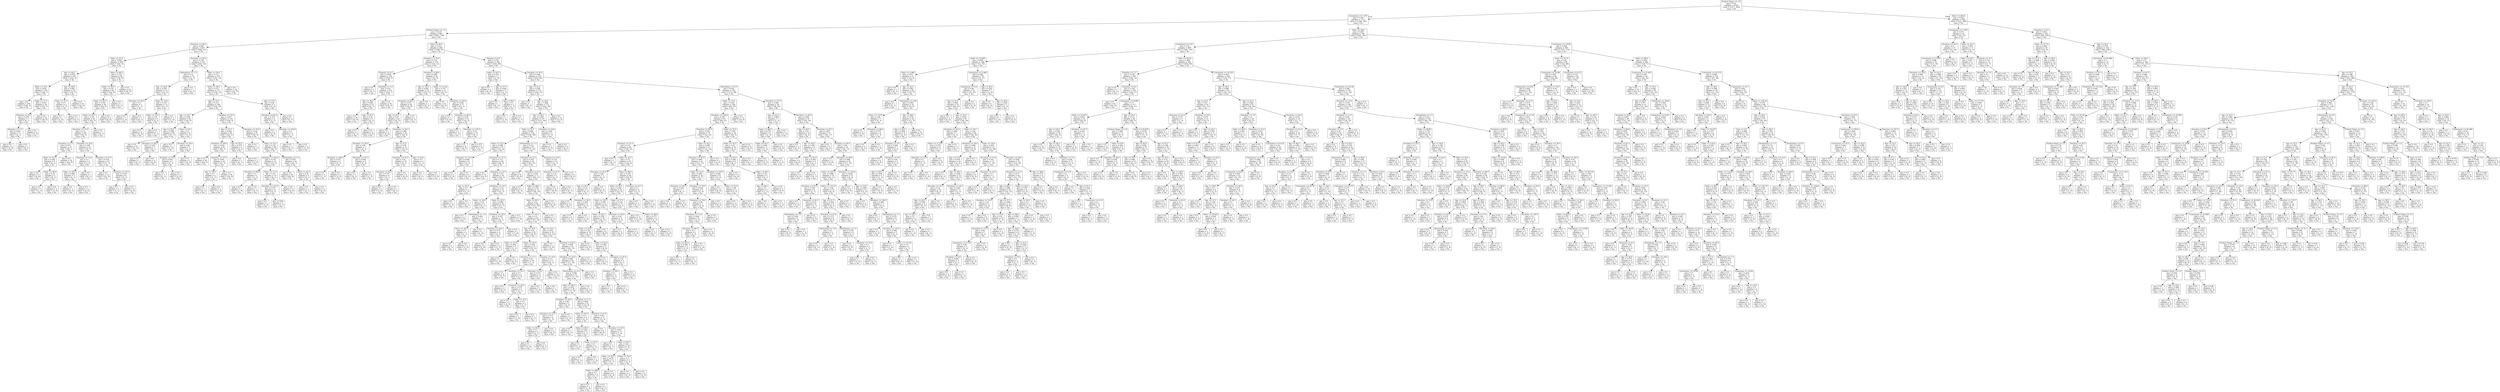 digraph Tree {
node [shape=box] ;
0 [label="Product Name <= 2.5\ngini = 0.42\nsamples = 2100\nvalue = [1471, 629]\nclass = No"] ;
1 [label="Commision <= 1.275\ngini = 0.334\nsamples = 1711\nvalue = [1348, 363]\nclass = No"] ;
0 -> 1 [labeldistance=2.5, labelangle=45, headlabel="True"] ;
2 [label="Product Name <= 1.5\ngini = 0.218\nsamples = 963\nvalue = [843, 120]\nclass = No"] ;
1 -> 2 ;
3 [label="Duration <= 26.5\ngini = 0.094\nsamples = 467\nvalue = [444, 23]\nclass = No"] ;
2 -> 3 ;
4 [label="Sales <= 23.5\ngini = 0.062\nsamples = 249\nvalue = [241, 8]\nclass = No"] ;
3 -> 4 ;
5 [label="Age <= 44.5\ngini = 0.024\nsamples = 165\nvalue = [163, 2]\nclass = No"] ;
4 -> 5 ;
6 [label="Sales <= 16.5\ngini = 0.014\nsamples = 145\nvalue = [144, 1]\nclass = No"] ;
5 -> 6 ;
7 [label="gini = 0.0\nsamples = 109\nvalue = [109, 0]\nclass = No"] ;
6 -> 7 ;
8 [label="Sales <= 17.5\ngini = 0.054\nsamples = 36\nvalue = [35, 1]\nclass = No"] ;
6 -> 8 ;
9 [label="Duration <= 8.0\ngini = 0.245\nsamples = 7\nvalue = [6, 1]\nclass = No"] ;
8 -> 9 ;
10 [label="Duration <= 5.5\ngini = 0.444\nsamples = 3\nvalue = [2, 1]\nclass = No"] ;
9 -> 10 ;
11 [label="gini = 0.0\nsamples = 2\nvalue = [2, 0]\nclass = No"] ;
10 -> 11 ;
12 [label="gini = 0.0\nsamples = 1\nvalue = [0, 1]\nclass = Yes"] ;
10 -> 12 ;
13 [label="gini = 0.0\nsamples = 4\nvalue = [4, 0]\nclass = No"] ;
9 -> 13 ;
14 [label="gini = 0.0\nsamples = 29\nvalue = [29, 0]\nclass = No"] ;
8 -> 14 ;
15 [label="Age <= 46.0\ngini = 0.095\nsamples = 20\nvalue = [19, 1]\nclass = No"] ;
5 -> 15 ;
16 [label="Sales <= 11.0\ngini = 0.5\nsamples = 2\nvalue = [1, 1]\nclass = No"] ;
15 -> 16 ;
17 [label="gini = 0.0\nsamples = 1\nvalue = [1, 0]\nclass = No"] ;
16 -> 17 ;
18 [label="gini = 0.0\nsamples = 1\nvalue = [0, 1]\nclass = Yes"] ;
16 -> 18 ;
19 [label="gini = 0.0\nsamples = 18\nvalue = [18, 0]\nclass = No"] ;
15 -> 19 ;
20 [label="Sales <= 60.5\ngini = 0.133\nsamples = 84\nvalue = [78, 6]\nclass = No"] ;
4 -> 20 ;
21 [label="Sales <= 59.5\ngini = 0.18\nsamples = 60\nvalue = [54, 6]\nclass = No"] ;
20 -> 21 ;
22 [label="Sales <= 45.5\ngini = 0.155\nsamples = 59\nvalue = [54, 5]\nclass = No"] ;
21 -> 22 ;
23 [label="Sales <= 43.5\ngini = 0.18\nsamples = 50\nvalue = [45, 5]\nclass = No"] ;
22 -> 23 ;
24 [label="Duration <= 13.0\ngini = 0.15\nsamples = 49\nvalue = [45, 4]\nclass = No"] ;
23 -> 24 ;
25 [label="Duration <= 3.5\ngini = 0.071\nsamples = 27\nvalue = [26, 1]\nclass = No"] ;
24 -> 25 ;
26 [label="Sales <= 31.5\ngini = 0.198\nsamples = 9\nvalue = [8, 1]\nclass = No"] ;
25 -> 26 ;
27 [label="gini = 0.0\nsamples = 4\nvalue = [4, 0]\nclass = No"] ;
26 -> 27 ;
28 [label="Sales <= 36.0\ngini = 0.32\nsamples = 5\nvalue = [4, 1]\nclass = No"] ;
26 -> 28 ;
29 [label="gini = 0.5\nsamples = 2\nvalue = [1, 1]\nclass = No"] ;
28 -> 29 ;
30 [label="gini = 0.0\nsamples = 3\nvalue = [3, 0]\nclass = No"] ;
28 -> 30 ;
31 [label="gini = 0.0\nsamples = 18\nvalue = [18, 0]\nclass = No"] ;
25 -> 31 ;
32 [label="Duration <= 16.0\ngini = 0.236\nsamples = 22\nvalue = [19, 3]\nclass = No"] ;
24 -> 32 ;
33 [label="Duration <= 14.5\ngini = 0.5\nsamples = 4\nvalue = [2, 2]\nclass = No"] ;
32 -> 33 ;
34 [label="Sales <= 26.5\ngini = 0.444\nsamples = 3\nvalue = [2, 1]\nclass = No"] ;
33 -> 34 ;
35 [label="gini = 0.0\nsamples = 1\nvalue = [0, 1]\nclass = Yes"] ;
34 -> 35 ;
36 [label="gini = 0.0\nsamples = 2\nvalue = [2, 0]\nclass = No"] ;
34 -> 36 ;
37 [label="gini = 0.0\nsamples = 1\nvalue = [0, 1]\nclass = Yes"] ;
33 -> 37 ;
38 [label="Duration <= 21.5\ngini = 0.105\nsamples = 18\nvalue = [17, 1]\nclass = No"] ;
32 -> 38 ;
39 [label="gini = 0.0\nsamples = 12\nvalue = [12, 0]\nclass = No"] ;
38 -> 39 ;
40 [label="Duration <= 23.5\ngini = 0.278\nsamples = 6\nvalue = [5, 1]\nclass = No"] ;
38 -> 40 ;
41 [label="gini = 0.5\nsamples = 2\nvalue = [1, 1]\nclass = No"] ;
40 -> 41 ;
42 [label="gini = 0.0\nsamples = 4\nvalue = [4, 0]\nclass = No"] ;
40 -> 42 ;
43 [label="gini = 0.0\nsamples = 1\nvalue = [0, 1]\nclass = Yes"] ;
23 -> 43 ;
44 [label="gini = 0.0\nsamples = 9\nvalue = [9, 0]\nclass = No"] ;
22 -> 44 ;
45 [label="gini = 0.0\nsamples = 1\nvalue = [0, 1]\nclass = Yes"] ;
21 -> 45 ;
46 [label="gini = 0.0\nsamples = 24\nvalue = [24, 0]\nclass = No"] ;
20 -> 46 ;
47 [label="Duration <= 29.5\ngini = 0.128\nsamples = 218\nvalue = [203, 15]\nclass = No"] ;
3 -> 47 ;
48 [label="Destination <= 1.5\ngini = 0.32\nsamples = 15\nvalue = [12, 3]\nclass = No"] ;
47 -> 48 ;
49 [label="Age <= 34.0\ngini = 0.245\nsamples = 14\nvalue = [12, 2]\nclass = No"] ;
48 -> 49 ;
50 [label="Duration <= 28.5\ngini = 0.5\nsamples = 2\nvalue = [1, 1]\nclass = No"] ;
49 -> 50 ;
51 [label="gini = 0.0\nsamples = 1\nvalue = [1, 0]\nclass = No"] ;
50 -> 51 ;
52 [label="gini = 0.0\nsamples = 1\nvalue = [0, 1]\nclass = Yes"] ;
50 -> 52 ;
53 [label="Sales <= 14.0\ngini = 0.153\nsamples = 12\nvalue = [11, 1]\nclass = No"] ;
49 -> 53 ;
54 [label="Sales <= 12.5\ngini = 0.32\nsamples = 5\nvalue = [4, 1]\nclass = No"] ;
53 -> 54 ;
55 [label="gini = 0.0\nsamples = 4\nvalue = [4, 0]\nclass = No"] ;
54 -> 55 ;
56 [label="gini = 0.0\nsamples = 1\nvalue = [0, 1]\nclass = Yes"] ;
54 -> 56 ;
57 [label="gini = 0.0\nsamples = 7\nvalue = [7, 0]\nclass = No"] ;
53 -> 57 ;
58 [label="gini = 0.0\nsamples = 1\nvalue = [0, 1]\nclass = Yes"] ;
48 -> 58 ;
59 [label="Sales <= 59.0\ngini = 0.111\nsamples = 203\nvalue = [191, 12]\nclass = No"] ;
47 -> 59 ;
60 [label="Sales <= 56.5\ngini = 0.131\nsamples = 171\nvalue = [159, 12]\nclass = No"] ;
59 -> 60 ;
61 [label="Age <= 35.5\ngini = 0.113\nsamples = 166\nvalue = [156, 10]\nclass = No"] ;
60 -> 61 ;
62 [label="Age <= 33.5\ngini = 0.208\nsamples = 34\nvalue = [30, 4]\nclass = No"] ;
61 -> 62 ;
63 [label="Age <= 30.5\ngini = 0.069\nsamples = 28\nvalue = [27, 1]\nclass = No"] ;
62 -> 63 ;
64 [label="gini = 0.0\nsamples = 21\nvalue = [21, 0]\nclass = No"] ;
63 -> 64 ;
65 [label="Duration <= 44.5\ngini = 0.245\nsamples = 7\nvalue = [6, 1]\nclass = No"] ;
63 -> 65 ;
66 [label="gini = 0.0\nsamples = 1\nvalue = [0, 1]\nclass = Yes"] ;
65 -> 66 ;
67 [label="gini = 0.0\nsamples = 6\nvalue = [6, 0]\nclass = No"] ;
65 -> 67 ;
68 [label="Sales <= 6.0\ngini = 0.5\nsamples = 6\nvalue = [3, 3]\nclass = No"] ;
62 -> 68 ;
69 [label="gini = 0.0\nsamples = 1\nvalue = [1, 0]\nclass = No"] ;
68 -> 69 ;
70 [label="Duration <= 55.0\ngini = 0.48\nsamples = 5\nvalue = [2, 3]\nclass = Yes"] ;
68 -> 70 ;
71 [label="Duration <= 33.0\ngini = 0.444\nsamples = 3\nvalue = [2, 1]\nclass = No"] ;
70 -> 71 ;
72 [label="gini = 0.0\nsamples = 1\nvalue = [0, 1]\nclass = Yes"] ;
71 -> 72 ;
73 [label="gini = 0.0\nsamples = 2\nvalue = [2, 0]\nclass = No"] ;
71 -> 73 ;
74 [label="gini = 0.0\nsamples = 2\nvalue = [0, 2]\nclass = Yes"] ;
70 -> 74 ;
75 [label="Duration <= 72.5\ngini = 0.087\nsamples = 132\nvalue = [126, 6]\nclass = No"] ;
61 -> 75 ;
76 [label="Age <= 51.5\ngini = 0.046\nsamples = 85\nvalue = [83, 2]\nclass = No"] ;
75 -> 76 ;
77 [label="Duration <= 46.0\ngini = 0.024\nsamples = 81\nvalue = [80, 1]\nclass = No"] ;
76 -> 77 ;
78 [label="gini = 0.0\nsamples = 49\nvalue = [49, 0]\nclass = No"] ;
77 -> 78 ;
79 [label="Duration <= 47.5\ngini = 0.061\nsamples = 32\nvalue = [31, 1]\nclass = No"] ;
77 -> 79 ;
80 [label="Age <= 36.5\ngini = 0.5\nsamples = 2\nvalue = [1, 1]\nclass = No"] ;
79 -> 80 ;
81 [label="gini = 0.0\nsamples = 1\nvalue = [0, 1]\nclass = Yes"] ;
80 -> 81 ;
82 [label="gini = 0.0\nsamples = 1\nvalue = [1, 0]\nclass = No"] ;
80 -> 82 ;
83 [label="gini = 0.0\nsamples = 30\nvalue = [30, 0]\nclass = No"] ;
79 -> 83 ;
84 [label="Age <= 53.5\ngini = 0.375\nsamples = 4\nvalue = [3, 1]\nclass = No"] ;
76 -> 84 ;
85 [label="gini = 0.0\nsamples = 1\nvalue = [0, 1]\nclass = Yes"] ;
84 -> 85 ;
86 [label="gini = 0.0\nsamples = 3\nvalue = [3, 0]\nclass = No"] ;
84 -> 86 ;
87 [label="Duration <= 74.0\ngini = 0.156\nsamples = 47\nvalue = [43, 4]\nclass = No"] ;
75 -> 87 ;
88 [label="gini = 0.0\nsamples = 1\nvalue = [0, 1]\nclass = Yes"] ;
87 -> 88 ;
89 [label="Sales <= 14.5\ngini = 0.122\nsamples = 46\nvalue = [43, 3]\nclass = No"] ;
87 -> 89 ;
90 [label="Duration <= 102.5\ngini = 0.278\nsamples = 12\nvalue = [10, 2]\nclass = No"] ;
89 -> 90 ;
91 [label="Duration <= 88.0\ngini = 0.5\nsamples = 2\nvalue = [1, 1]\nclass = No"] ;
90 -> 91 ;
92 [label="gini = 0.0\nsamples = 1\nvalue = [1, 0]\nclass = No"] ;
91 -> 92 ;
93 [label="gini = 0.0\nsamples = 1\nvalue = [0, 1]\nclass = Yes"] ;
91 -> 93 ;
94 [label="Sales <= 11.0\ngini = 0.18\nsamples = 10\nvalue = [9, 1]\nclass = No"] ;
90 -> 94 ;
95 [label="Duration <= 125.5\ngini = 0.375\nsamples = 4\nvalue = [3, 1]\nclass = No"] ;
94 -> 95 ;
96 [label="gini = 0.0\nsamples = 1\nvalue = [1, 0]\nclass = No"] ;
95 -> 96 ;
97 [label="gini = 0.444\nsamples = 3\nvalue = [2, 1]\nclass = No"] ;
95 -> 97 ;
98 [label="gini = 0.0\nsamples = 6\nvalue = [6, 0]\nclass = No"] ;
94 -> 98 ;
99 [label="Destination <= 1.5\ngini = 0.057\nsamples = 34\nvalue = [33, 1]\nclass = No"] ;
89 -> 99 ;
100 [label="gini = 0.0\nsamples = 29\nvalue = [29, 0]\nclass = No"] ;
99 -> 100 ;
101 [label="Sales <= 42.5\ngini = 0.32\nsamples = 5\nvalue = [4, 1]\nclass = No"] ;
99 -> 101 ;
102 [label="gini = 0.0\nsamples = 1\nvalue = [0, 1]\nclass = Yes"] ;
101 -> 102 ;
103 [label="gini = 0.0\nsamples = 4\nvalue = [4, 0]\nclass = No"] ;
101 -> 103 ;
104 [label="Age <= 37.0\ngini = 0.48\nsamples = 5\nvalue = [3, 2]\nclass = No"] ;
60 -> 104 ;
105 [label="Duration <= 62.0\ngini = 0.375\nsamples = 4\nvalue = [3, 1]\nclass = No"] ;
104 -> 105 ;
106 [label="gini = 0.0\nsamples = 2\nvalue = [2, 0]\nclass = No"] ;
105 -> 106 ;
107 [label="Duration <= 103.0\ngini = 0.5\nsamples = 2\nvalue = [1, 1]\nclass = No"] ;
105 -> 107 ;
108 [label="gini = 0.0\nsamples = 1\nvalue = [0, 1]\nclass = Yes"] ;
107 -> 108 ;
109 [label="gini = 0.0\nsamples = 1\nvalue = [1, 0]\nclass = No"] ;
107 -> 109 ;
110 [label="gini = 0.0\nsamples = 1\nvalue = [0, 1]\nclass = Yes"] ;
104 -> 110 ;
111 [label="gini = 0.0\nsamples = 32\nvalue = [32, 0]\nclass = No"] ;
59 -> 111 ;
112 [label="Sales <= 20.5\ngini = 0.315\nsamples = 496\nvalue = [399, 97]\nclass = No"] ;
2 -> 112 ;
113 [label="Duration <= 35.0\ngini = 0.133\nsamples = 154\nvalue = [143, 11]\nclass = No"] ;
112 -> 113 ;
114 [label="Channel <= 0.5\ngini = 0.038\nsamples = 102\nvalue = [100, 2]\nclass = No"] ;
113 -> 114 ;
115 [label="gini = 0.0\nsamples = 1\nvalue = [0, 1]\nclass = Yes"] ;
114 -> 115 ;
116 [label="Duration <= 3.5\ngini = 0.02\nsamples = 101\nvalue = [100, 1]\nclass = No"] ;
114 -> 116 ;
117 [label="Age <= 38.0\ngini = 0.083\nsamples = 23\nvalue = [22, 1]\nclass = No"] ;
116 -> 117 ;
118 [label="gini = 0.0\nsamples = 18\nvalue = [18, 0]\nclass = No"] ;
117 -> 118 ;
119 [label="Age <= 43.5\ngini = 0.32\nsamples = 5\nvalue = [4, 1]\nclass = No"] ;
117 -> 119 ;
120 [label="gini = 0.0\nsamples = 1\nvalue = [0, 1]\nclass = Yes"] ;
119 -> 120 ;
121 [label="gini = 0.0\nsamples = 4\nvalue = [4, 0]\nclass = No"] ;
119 -> 121 ;
122 [label="gini = 0.0\nsamples = 78\nvalue = [78, 0]\nclass = No"] ;
116 -> 122 ;
123 [label="Duration <= 68.0\ngini = 0.286\nsamples = 52\nvalue = [43, 9]\nclass = No"] ;
113 -> 123 ;
124 [label="Age <= 52.5\ngini = 0.403\nsamples = 25\nvalue = [18, 7]\nclass = No"] ;
123 -> 124 ;
125 [label="Duration <= 63.0\ngini = 0.375\nsamples = 24\nvalue = [18, 6]\nclass = No"] ;
124 -> 125 ;
126 [label="Age <= 35.5\ngini = 0.34\nsamples = 23\nvalue = [18, 5]\nclass = No"] ;
125 -> 126 ;
127 [label="gini = 0.0\nsamples = 4\nvalue = [4, 0]\nclass = No"] ;
126 -> 127 ;
128 [label="Duration <= 44.5\ngini = 0.388\nsamples = 19\nvalue = [14, 5]\nclass = No"] ;
126 -> 128 ;
129 [label="Duration <= 39.5\ngini = 0.49\nsamples = 7\nvalue = [4, 3]\nclass = No"] ;
128 -> 129 ;
130 [label="Duration <= 38.5\ngini = 0.375\nsamples = 4\nvalue = [3, 1]\nclass = No"] ;
129 -> 130 ;
131 [label="gini = 0.5\nsamples = 2\nvalue = [1, 1]\nclass = No"] ;
130 -> 131 ;
132 [label="gini = 0.0\nsamples = 2\nvalue = [2, 0]\nclass = No"] ;
130 -> 132 ;
133 [label="Duration <= 41.5\ngini = 0.444\nsamples = 3\nvalue = [1, 2]\nclass = Yes"] ;
129 -> 133 ;
134 [label="gini = 0.0\nsamples = 1\nvalue = [0, 1]\nclass = Yes"] ;
133 -> 134 ;
135 [label="gini = 0.5\nsamples = 2\nvalue = [1, 1]\nclass = No"] ;
133 -> 135 ;
136 [label="Age <= 37.0\ngini = 0.278\nsamples = 12\nvalue = [10, 2]\nclass = No"] ;
128 -> 136 ;
137 [label="Duration <= 51.5\ngini = 0.18\nsamples = 10\nvalue = [9, 1]\nclass = No"] ;
136 -> 137 ;
138 [label="Duration <= 50.5\ngini = 0.375\nsamples = 4\nvalue = [3, 1]\nclass = No"] ;
137 -> 138 ;
139 [label="gini = 0.0\nsamples = 3\nvalue = [3, 0]\nclass = No"] ;
138 -> 139 ;
140 [label="gini = 0.0\nsamples = 1\nvalue = [0, 1]\nclass = Yes"] ;
138 -> 140 ;
141 [label="gini = 0.0\nsamples = 6\nvalue = [6, 0]\nclass = No"] ;
137 -> 141 ;
142 [label="Age <= 43.0\ngini = 0.5\nsamples = 2\nvalue = [1, 1]\nclass = No"] ;
136 -> 142 ;
143 [label="gini = 0.0\nsamples = 1\nvalue = [0, 1]\nclass = Yes"] ;
142 -> 143 ;
144 [label="gini = 0.0\nsamples = 1\nvalue = [1, 0]\nclass = No"] ;
142 -> 144 ;
145 [label="gini = 0.0\nsamples = 1\nvalue = [0, 1]\nclass = Yes"] ;
125 -> 145 ;
146 [label="gini = 0.0\nsamples = 1\nvalue = [0, 1]\nclass = Yes"] ;
124 -> 146 ;
147 [label="Sales <= 12.18\ngini = 0.137\nsamples = 27\nvalue = [25, 2]\nclass = No"] ;
123 -> 147 ;
148 [label="gini = 0.0\nsamples = 10\nvalue = [10, 0]\nclass = No"] ;
147 -> 148 ;
149 [label="Duration <= 92.0\ngini = 0.208\nsamples = 17\nvalue = [15, 2]\nclass = No"] ;
147 -> 149 ;
150 [label="gini = 0.0\nsamples = 5\nvalue = [5, 0]\nclass = No"] ;
149 -> 150 ;
151 [label="Duration <= 94.5\ngini = 0.278\nsamples = 12\nvalue = [10, 2]\nclass = No"] ;
149 -> 151 ;
152 [label="gini = 0.5\nsamples = 2\nvalue = [1, 1]\nclass = No"] ;
151 -> 152 ;
153 [label="Duration <= 135.5\ngini = 0.18\nsamples = 10\nvalue = [9, 1]\nclass = No"] ;
151 -> 153 ;
154 [label="gini = 0.0\nsamples = 6\nvalue = [6, 0]\nclass = No"] ;
153 -> 154 ;
155 [label="gini = 0.375\nsamples = 4\nvalue = [3, 1]\nclass = No"] ;
153 -> 155 ;
156 [label="Channel <= 0.5\ngini = 0.376\nsamples = 342\nvalue = [256, 86]\nclass = No"] ;
112 -> 156 ;
157 [label="Sales <= 91.5\ngini = 0.245\nsamples = 7\nvalue = [1, 6]\nclass = Yes"] ;
156 -> 157 ;
158 [label="gini = 0.0\nsamples = 4\nvalue = [0, 4]\nclass = Yes"] ;
157 -> 158 ;
159 [label="Age <= 27.5\ngini = 0.444\nsamples = 3\nvalue = [1, 2]\nclass = Yes"] ;
157 -> 159 ;
160 [label="gini = 0.0\nsamples = 1\nvalue = [0, 1]\nclass = Yes"] ;
159 -> 160 ;
161 [label="Age <= 36.0\ngini = 0.5\nsamples = 2\nvalue = [1, 1]\nclass = No"] ;
159 -> 161 ;
162 [label="gini = 0.0\nsamples = 1\nvalue = [1, 0]\nclass = No"] ;
161 -> 162 ;
163 [label="gini = 0.0\nsamples = 1\nvalue = [0, 1]\nclass = Yes"] ;
161 -> 163 ;
164 [label="Duration <= 30.5\ngini = 0.364\nsamples = 335\nvalue = [255, 80]\nclass = No"] ;
156 -> 164 ;
165 [label="Age <= 21.0\ngini = 0.294\nsamples = 173\nvalue = [142, 31]\nclass = No"] ;
164 -> 165 ;
166 [label="gini = 0.0\nsamples = 1\nvalue = [0, 1]\nclass = Yes"] ;
165 -> 166 ;
167 [label="Age <= 42.5\ngini = 0.288\nsamples = 172\nvalue = [142, 30]\nclass = No"] ;
165 -> 167 ;
168 [label="Age <= 38.5\ngini = 0.309\nsamples = 157\nvalue = [127, 30]\nclass = No"] ;
167 -> 168 ;
169 [label="Sales <= 31.5\ngini = 0.298\nsamples = 154\nvalue = [126, 28]\nclass = No"] ;
168 -> 169 ;
170 [label="Sales <= 22.5\ngini = 0.188\nsamples = 57\nvalue = [51, 6]\nclass = No"] ;
169 -> 170 ;
171 [label="Duration <= 14.5\ngini = 0.469\nsamples = 8\nvalue = [5, 3]\nclass = No"] ;
170 -> 171 ;
172 [label="gini = 0.0\nsamples = 5\nvalue = [5, 0]\nclass = No"] ;
171 -> 172 ;
173 [label="gini = 0.0\nsamples = 3\nvalue = [0, 3]\nclass = Yes"] ;
171 -> 173 ;
174 [label="Duration <= 11.5\ngini = 0.115\nsamples = 49\nvalue = [46, 3]\nclass = No"] ;
170 -> 174 ;
175 [label="gini = 0.0\nsamples = 14\nvalue = [14, 0]\nclass = No"] ;
174 -> 175 ;
176 [label="Duration <= 12.5\ngini = 0.157\nsamples = 35\nvalue = [32, 3]\nclass = No"] ;
174 -> 176 ;
177 [label="Age <= 32.5\ngini = 0.5\nsamples = 2\nvalue = [1, 1]\nclass = No"] ;
176 -> 177 ;
178 [label="gini = 0.0\nsamples = 1\nvalue = [1, 0]\nclass = No"] ;
177 -> 178 ;
179 [label="gini = 0.0\nsamples = 1\nvalue = [0, 1]\nclass = Yes"] ;
177 -> 179 ;
180 [label="Duration <= 14.5\ngini = 0.114\nsamples = 33\nvalue = [31, 2]\nclass = No"] ;
176 -> 180 ;
181 [label="Sales <= 29.0\ngini = 0.32\nsamples = 5\nvalue = [4, 1]\nclass = No"] ;
180 -> 181 ;
182 [label="gini = 0.0\nsamples = 2\nvalue = [2, 0]\nclass = No"] ;
181 -> 182 ;
183 [label="Destination <= 1.0\ngini = 0.444\nsamples = 3\nvalue = [2, 1]\nclass = No"] ;
181 -> 183 ;
184 [label="Sales <= 30.5\ngini = 0.5\nsamples = 2\nvalue = [1, 1]\nclass = No"] ;
183 -> 184 ;
185 [label="gini = 0.0\nsamples = 1\nvalue = [0, 1]\nclass = Yes"] ;
184 -> 185 ;
186 [label="gini = 0.0\nsamples = 1\nvalue = [1, 0]\nclass = No"] ;
184 -> 186 ;
187 [label="gini = 0.0\nsamples = 1\nvalue = [1, 0]\nclass = No"] ;
183 -> 187 ;
188 [label="Sales <= 25.5\ngini = 0.069\nsamples = 28\nvalue = [27, 1]\nclass = No"] ;
180 -> 188 ;
189 [label="Duration <= 19.5\ngini = 0.165\nsamples = 11\nvalue = [10, 1]\nclass = No"] ;
188 -> 189 ;
190 [label="Duration <= 18.0\ngini = 0.375\nsamples = 4\nvalue = [3, 1]\nclass = No"] ;
189 -> 190 ;
191 [label="gini = 0.0\nsamples = 2\nvalue = [2, 0]\nclass = No"] ;
190 -> 191 ;
192 [label="gini = 0.5\nsamples = 2\nvalue = [1, 1]\nclass = No"] ;
190 -> 192 ;
193 [label="gini = 0.0\nsamples = 7\nvalue = [7, 0]\nclass = No"] ;
189 -> 193 ;
194 [label="gini = 0.0\nsamples = 17\nvalue = [17, 0]\nclass = No"] ;
188 -> 194 ;
195 [label="Destination <= 1.5\ngini = 0.351\nsamples = 97\nvalue = [75, 22]\nclass = No"] ;
169 -> 195 ;
196 [label="Duration <= 2.5\ngini = 0.378\nsamples = 83\nvalue = [62, 21]\nclass = No"] ;
195 -> 196 ;
197 [label="gini = 0.0\nsamples = 6\nvalue = [6, 0]\nclass = No"] ;
196 -> 197 ;
198 [label="Duration <= 4.5\ngini = 0.397\nsamples = 77\nvalue = [56, 21]\nclass = No"] ;
196 -> 198 ;
199 [label="gini = 0.0\nsamples = 2\nvalue = [0, 2]\nclass = Yes"] ;
198 -> 199 ;
200 [label="Sales <= 89.0\ngini = 0.378\nsamples = 75\nvalue = [56, 19]\nclass = No"] ;
198 -> 200 ;
201 [label="Sales <= 83.5\ngini = 0.41\nsamples = 66\nvalue = [47, 19]\nclass = No"] ;
200 -> 201 ;
202 [label="Sales <= 43.5\ngini = 0.4\nsamples = 65\nvalue = [47, 18]\nclass = No"] ;
201 -> 202 ;
203 [label="Age <= 34.0\ngini = 0.32\nsamples = 30\nvalue = [24, 6]\nclass = No"] ;
202 -> 203 ;
204 [label="Sales <= 37.0\ngini = 0.444\nsamples = 3\nvalue = [1, 2]\nclass = Yes"] ;
203 -> 204 ;
205 [label="gini = 0.0\nsamples = 1\nvalue = [1, 0]\nclass = No"] ;
204 -> 205 ;
206 [label="gini = 0.0\nsamples = 2\nvalue = [0, 2]\nclass = Yes"] ;
204 -> 206 ;
207 [label="Sales <= 35.5\ngini = 0.252\nsamples = 27\nvalue = [23, 4]\nclass = No"] ;
203 -> 207 ;
208 [label="Duration <= 11.5\ngini = 0.42\nsamples = 10\nvalue = [7, 3]\nclass = No"] ;
207 -> 208 ;
209 [label="gini = 0.0\nsamples = 4\nvalue = [4, 0]\nclass = No"] ;
208 -> 209 ;
210 [label="Duration <= 22.5\ngini = 0.5\nsamples = 6\nvalue = [3, 3]\nclass = No"] ;
208 -> 210 ;
211 [label="gini = 0.0\nsamples = 2\nvalue = [0, 2]\nclass = Yes"] ;
210 -> 211 ;
212 [label="Duration <= 26.5\ngini = 0.375\nsamples = 4\nvalue = [3, 1]\nclass = No"] ;
210 -> 212 ;
213 [label="gini = 0.0\nsamples = 2\nvalue = [2, 0]\nclass = No"] ;
212 -> 213 ;
214 [label="Sales <= 32.5\ngini = 0.5\nsamples = 2\nvalue = [1, 1]\nclass = No"] ;
212 -> 214 ;
215 [label="gini = 0.0\nsamples = 1\nvalue = [1, 0]\nclass = No"] ;
214 -> 215 ;
216 [label="gini = 0.0\nsamples = 1\nvalue = [0, 1]\nclass = Yes"] ;
214 -> 216 ;
217 [label="Duration <= 10.5\ngini = 0.111\nsamples = 17\nvalue = [16, 1]\nclass = No"] ;
207 -> 217 ;
218 [label="Duration <= 9.5\ngini = 0.375\nsamples = 4\nvalue = [3, 1]\nclass = No"] ;
217 -> 218 ;
219 [label="gini = 0.0\nsamples = 3\nvalue = [3, 0]\nclass = No"] ;
218 -> 219 ;
220 [label="gini = 0.0\nsamples = 1\nvalue = [0, 1]\nclass = Yes"] ;
218 -> 220 ;
221 [label="gini = 0.0\nsamples = 13\nvalue = [13, 0]\nclass = No"] ;
217 -> 221 ;
222 [label="Age <= 35.5\ngini = 0.451\nsamples = 35\nvalue = [23, 12]\nclass = No"] ;
202 -> 222 ;
223 [label="gini = 0.0\nsamples = 3\nvalue = [3, 0]\nclass = No"] ;
222 -> 223 ;
224 [label="Duration <= 26.5\ngini = 0.469\nsamples = 32\nvalue = [20, 12]\nclass = No"] ;
222 -> 224 ;
225 [label="Duration <= 23.0\ngini = 0.485\nsamples = 29\nvalue = [17, 12]\nclass = No"] ;
224 -> 225 ;
226 [label="Destination <= 0.5\ngini = 0.466\nsamples = 27\nvalue = [17, 10]\nclass = No"] ;
225 -> 226 ;
227 [label="Sales <= 46.5\ngini = 0.453\nsamples = 26\nvalue = [17, 9]\nclass = No"] ;
226 -> 227 ;
228 [label="Duration <= 20.5\ngini = 0.48\nsamples = 5\nvalue = [2, 3]\nclass = Yes"] ;
227 -> 228 ;
229 [label="Duration <= 11.5\ngini = 0.375\nsamples = 4\nvalue = [1, 3]\nclass = Yes"] ;
228 -> 229 ;
230 [label="Sales <= 45.0\ngini = 0.5\nsamples = 2\nvalue = [1, 1]\nclass = No"] ;
229 -> 230 ;
231 [label="gini = 0.0\nsamples = 1\nvalue = [1, 0]\nclass = No"] ;
230 -> 231 ;
232 [label="gini = 0.0\nsamples = 1\nvalue = [0, 1]\nclass = Yes"] ;
230 -> 232 ;
233 [label="gini = 0.0\nsamples = 2\nvalue = [0, 2]\nclass = Yes"] ;
229 -> 233 ;
234 [label="gini = 0.0\nsamples = 1\nvalue = [1, 0]\nclass = No"] ;
228 -> 234 ;
235 [label="Duration <= 7.5\ngini = 0.408\nsamples = 21\nvalue = [15, 6]\nclass = No"] ;
227 -> 235 ;
236 [label="Sales <= 63.5\ngini = 0.5\nsamples = 4\nvalue = [2, 2]\nclass = No"] ;
235 -> 236 ;
237 [label="gini = 0.0\nsamples = 1\nvalue = [0, 1]\nclass = Yes"] ;
236 -> 237 ;
238 [label="Sales <= 69.5\ngini = 0.444\nsamples = 3\nvalue = [2, 1]\nclass = No"] ;
236 -> 238 ;
239 [label="gini = 0.0\nsamples = 1\nvalue = [1, 0]\nclass = No"] ;
238 -> 239 ;
240 [label="Sales <= 76.5\ngini = 0.5\nsamples = 2\nvalue = [1, 1]\nclass = No"] ;
238 -> 240 ;
241 [label="gini = 0.0\nsamples = 1\nvalue = [0, 1]\nclass = Yes"] ;
240 -> 241 ;
242 [label="gini = 0.0\nsamples = 1\nvalue = [1, 0]\nclass = No"] ;
240 -> 242 ;
243 [label="Duration <= 9.5\ngini = 0.36\nsamples = 17\nvalue = [13, 4]\nclass = No"] ;
235 -> 243 ;
244 [label="gini = 0.0\nsamples = 6\nvalue = [6, 0]\nclass = No"] ;
243 -> 244 ;
245 [label="Duration <= 10.5\ngini = 0.463\nsamples = 11\nvalue = [7, 4]\nclass = No"] ;
243 -> 245 ;
246 [label="gini = 0.0\nsamples = 1\nvalue = [0, 1]\nclass = Yes"] ;
245 -> 246 ;
247 [label="Sales <= 65.5\ngini = 0.42\nsamples = 10\nvalue = [7, 3]\nclass = No"] ;
245 -> 247 ;
248 [label="Sales <= 50.5\ngini = 0.278\nsamples = 6\nvalue = [5, 1]\nclass = No"] ;
247 -> 248 ;
249 [label="Sales <= 48.0\ngini = 0.5\nsamples = 2\nvalue = [1, 1]\nclass = No"] ;
248 -> 249 ;
250 [label="gini = 0.0\nsamples = 1\nvalue = [1, 0]\nclass = No"] ;
249 -> 250 ;
251 [label="gini = 0.0\nsamples = 1\nvalue = [0, 1]\nclass = Yes"] ;
249 -> 251 ;
252 [label="gini = 0.0\nsamples = 4\nvalue = [4, 0]\nclass = No"] ;
248 -> 252 ;
253 [label="Sales <= 70.5\ngini = 0.5\nsamples = 4\nvalue = [2, 2]\nclass = No"] ;
247 -> 253 ;
254 [label="gini = 0.0\nsamples = 2\nvalue = [0, 2]\nclass = Yes"] ;
253 -> 254 ;
255 [label="gini = 0.0\nsamples = 2\nvalue = [2, 0]\nclass = No"] ;
253 -> 255 ;
256 [label="gini = 0.0\nsamples = 1\nvalue = [0, 1]\nclass = Yes"] ;
226 -> 256 ;
257 [label="gini = 0.0\nsamples = 2\nvalue = [0, 2]\nclass = Yes"] ;
225 -> 257 ;
258 [label="gini = 0.0\nsamples = 3\nvalue = [3, 0]\nclass = No"] ;
224 -> 258 ;
259 [label="gini = 0.0\nsamples = 1\nvalue = [0, 1]\nclass = Yes"] ;
201 -> 259 ;
260 [label="gini = 0.0\nsamples = 9\nvalue = [9, 0]\nclass = No"] ;
200 -> 260 ;
261 [label="Duration <= 15.0\ngini = 0.133\nsamples = 14\nvalue = [13, 1]\nclass = No"] ;
195 -> 261 ;
262 [label="Duration <= 13.5\ngini = 0.32\nsamples = 5\nvalue = [4, 1]\nclass = No"] ;
261 -> 262 ;
263 [label="gini = 0.0\nsamples = 4\nvalue = [4, 0]\nclass = No"] ;
262 -> 263 ;
264 [label="gini = 0.0\nsamples = 1\nvalue = [0, 1]\nclass = Yes"] ;
262 -> 264 ;
265 [label="gini = 0.0\nsamples = 9\nvalue = [9, 0]\nclass = No"] ;
261 -> 265 ;
266 [label="Duration <= 16.0\ngini = 0.444\nsamples = 3\nvalue = [1, 2]\nclass = Yes"] ;
168 -> 266 ;
267 [label="gini = 0.0\nsamples = 1\nvalue = [1, 0]\nclass = No"] ;
266 -> 267 ;
268 [label="gini = 0.0\nsamples = 2\nvalue = [0, 2]\nclass = Yes"] ;
266 -> 268 ;
269 [label="gini = 0.0\nsamples = 15\nvalue = [15, 0]\nclass = No"] ;
167 -> 269 ;
270 [label="Destination <= 0.5\ngini = 0.422\nsamples = 162\nvalue = [113, 49]\nclass = No"] ;
164 -> 270 ;
271 [label="Sales <= 73.0\ngini = 0.356\nsamples = 108\nvalue = [83, 25]\nclass = No"] ;
270 -> 271 ;
272 [label="Duration <= 128.0\ngini = 0.393\nsamples = 93\nvalue = [68, 25]\nclass = No"] ;
271 -> 272 ;
273 [label="Duration <= 61.5\ngini = 0.425\nsamples = 75\nvalue = [52, 23]\nclass = No"] ;
272 -> 273 ;
274 [label="Duration <= 31.5\ngini = 0.33\nsamples = 48\nvalue = [38, 10]\nclass = No"] ;
273 -> 274 ;
275 [label="gini = 0.0\nsamples = 1\nvalue = [0, 1]\nclass = Yes"] ;
274 -> 275 ;
276 [label="Sales <= 21.5\ngini = 0.31\nsamples = 47\nvalue = [38, 9]\nclass = No"] ;
274 -> 276 ;
277 [label="Duration <= 43.5\ngini = 0.49\nsamples = 7\nvalue = [4, 3]\nclass = No"] ;
276 -> 277 ;
278 [label="Age <= 35.5\ngini = 0.32\nsamples = 5\nvalue = [4, 1]\nclass = No"] ;
277 -> 278 ;
279 [label="gini = 0.0\nsamples = 2\nvalue = [2, 0]\nclass = No"] ;
278 -> 279 ;
280 [label="Duration <= 36.5\ngini = 0.444\nsamples = 3\nvalue = [2, 1]\nclass = No"] ;
278 -> 280 ;
281 [label="gini = 0.5\nsamples = 2\nvalue = [1, 1]\nclass = No"] ;
280 -> 281 ;
282 [label="gini = 0.0\nsamples = 1\nvalue = [1, 0]\nclass = No"] ;
280 -> 282 ;
283 [label="gini = 0.0\nsamples = 2\nvalue = [0, 2]\nclass = Yes"] ;
277 -> 283 ;
284 [label="Sales <= 66.0\ngini = 0.255\nsamples = 40\nvalue = [34, 6]\nclass = No"] ;
276 -> 284 ;
285 [label="Sales <= 34.5\ngini = 0.229\nsamples = 38\nvalue = [33, 5]\nclass = No"] ;
284 -> 285 ;
286 [label="Sales <= 32.5\ngini = 0.287\nsamples = 23\nvalue = [19, 4]\nclass = No"] ;
285 -> 286 ;
287 [label="Sales <= 26.5\ngini = 0.198\nsamples = 18\nvalue = [16, 2]\nclass = No"] ;
286 -> 287 ;
288 [label="Sales <= 23.5\ngini = 0.32\nsamples = 10\nvalue = [8, 2]\nclass = No"] ;
287 -> 288 ;
289 [label="gini = 0.0\nsamples = 4\nvalue = [4, 0]\nclass = No"] ;
288 -> 289 ;
290 [label="Sales <= 24.5\ngini = 0.444\nsamples = 6\nvalue = [4, 2]\nclass = No"] ;
288 -> 290 ;
291 [label="gini = 0.0\nsamples = 1\nvalue = [0, 1]\nclass = Yes"] ;
290 -> 291 ;
292 [label="Duration <= 41.0\ngini = 0.32\nsamples = 5\nvalue = [4, 1]\nclass = No"] ;
290 -> 292 ;
293 [label="Duration <= 36.5\ngini = 0.5\nsamples = 2\nvalue = [1, 1]\nclass = No"] ;
292 -> 293 ;
294 [label="gini = 0.0\nsamples = 1\nvalue = [1, 0]\nclass = No"] ;
293 -> 294 ;
295 [label="gini = 0.0\nsamples = 1\nvalue = [0, 1]\nclass = Yes"] ;
293 -> 295 ;
296 [label="gini = 0.0\nsamples = 3\nvalue = [3, 0]\nclass = No"] ;
292 -> 296 ;
297 [label="gini = 0.0\nsamples = 8\nvalue = [8, 0]\nclass = No"] ;
287 -> 297 ;
298 [label="Duration <= 45.0\ngini = 0.48\nsamples = 5\nvalue = [3, 2]\nclass = No"] ;
286 -> 298 ;
299 [label="gini = 0.0\nsamples = 2\nvalue = [0, 2]\nclass = Yes"] ;
298 -> 299 ;
300 [label="gini = 0.0\nsamples = 3\nvalue = [3, 0]\nclass = No"] ;
298 -> 300 ;
301 [label="Sales <= 57.5\ngini = 0.124\nsamples = 15\nvalue = [14, 1]\nclass = No"] ;
285 -> 301 ;
302 [label="gini = 0.0\nsamples = 11\nvalue = [11, 0]\nclass = No"] ;
301 -> 302 ;
303 [label="Sales <= 59.0\ngini = 0.375\nsamples = 4\nvalue = [3, 1]\nclass = No"] ;
301 -> 303 ;
304 [label="gini = 0.0\nsamples = 1\nvalue = [0, 1]\nclass = Yes"] ;
303 -> 304 ;
305 [label="gini = 0.0\nsamples = 3\nvalue = [3, 0]\nclass = No"] ;
303 -> 305 ;
306 [label="Duration <= 41.5\ngini = 0.5\nsamples = 2\nvalue = [1, 1]\nclass = No"] ;
284 -> 306 ;
307 [label="gini = 0.0\nsamples = 1\nvalue = [0, 1]\nclass = Yes"] ;
306 -> 307 ;
308 [label="gini = 0.0\nsamples = 1\nvalue = [1, 0]\nclass = No"] ;
306 -> 308 ;
309 [label="Sales <= 64.5\ngini = 0.499\nsamples = 27\nvalue = [14, 13]\nclass = No"] ;
273 -> 309 ;
310 [label="Duration <= 93.5\ngini = 0.499\nsamples = 25\nvalue = [12, 13]\nclass = Yes"] ;
309 -> 310 ;
311 [label="Sales <= 31.5\ngini = 0.492\nsamples = 16\nvalue = [9, 7]\nclass = No"] ;
310 -> 311 ;
312 [label="Duration <= 63.5\ngini = 0.245\nsamples = 7\nvalue = [6, 1]\nclass = No"] ;
311 -> 312 ;
313 [label="gini = 0.0\nsamples = 1\nvalue = [0, 1]\nclass = Yes"] ;
312 -> 313 ;
314 [label="gini = 0.0\nsamples = 6\nvalue = [6, 0]\nclass = No"] ;
312 -> 314 ;
315 [label="Duration <= 78.5\ngini = 0.444\nsamples = 9\nvalue = [3, 6]\nclass = Yes"] ;
311 -> 315 ;
316 [label="Duration <= 76.0\ngini = 0.49\nsamples = 7\nvalue = [3, 4]\nclass = Yes"] ;
315 -> 316 ;
317 [label="Duration <= 71.0\ngini = 0.444\nsamples = 6\nvalue = [2, 4]\nclass = Yes"] ;
316 -> 317 ;
318 [label="Duration <= 66.5\ngini = 0.5\nsamples = 4\nvalue = [2, 2]\nclass = No"] ;
317 -> 318 ;
319 [label="Sales <= 42.0\ngini = 0.444\nsamples = 3\nvalue = [1, 2]\nclass = Yes"] ;
318 -> 319 ;
320 [label="gini = 0.5\nsamples = 2\nvalue = [1, 1]\nclass = No"] ;
319 -> 320 ;
321 [label="gini = 0.0\nsamples = 1\nvalue = [0, 1]\nclass = Yes"] ;
319 -> 321 ;
322 [label="gini = 0.0\nsamples = 1\nvalue = [1, 0]\nclass = No"] ;
318 -> 322 ;
323 [label="gini = 0.0\nsamples = 2\nvalue = [0, 2]\nclass = Yes"] ;
317 -> 323 ;
324 [label="gini = 0.0\nsamples = 1\nvalue = [1, 0]\nclass = No"] ;
316 -> 324 ;
325 [label="gini = 0.0\nsamples = 2\nvalue = [0, 2]\nclass = Yes"] ;
315 -> 325 ;
326 [label="Duration <= 107.0\ngini = 0.444\nsamples = 9\nvalue = [3, 6]\nclass = Yes"] ;
310 -> 326 ;
327 [label="gini = 0.0\nsamples = 4\nvalue = [0, 4]\nclass = Yes"] ;
326 -> 327 ;
328 [label="Sales <= 33.0\ngini = 0.48\nsamples = 5\nvalue = [3, 2]\nclass = No"] ;
326 -> 328 ;
329 [label="gini = 0.0\nsamples = 2\nvalue = [0, 2]\nclass = Yes"] ;
328 -> 329 ;
330 [label="gini = 0.0\nsamples = 3\nvalue = [3, 0]\nclass = No"] ;
328 -> 330 ;
331 [label="gini = 0.0\nsamples = 2\nvalue = [2, 0]\nclass = No"] ;
309 -> 331 ;
332 [label="Sales <= 37.5\ngini = 0.198\nsamples = 18\nvalue = [16, 2]\nclass = No"] ;
272 -> 332 ;
333 [label="Sales <= 35.5\ngini = 0.32\nsamples = 10\nvalue = [8, 2]\nclass = No"] ;
332 -> 333 ;
334 [label="Sales <= 25.5\ngini = 0.198\nsamples = 9\nvalue = [8, 1]\nclass = No"] ;
333 -> 334 ;
335 [label="gini = 0.0\nsamples = 4\nvalue = [4, 0]\nclass = No"] ;
334 -> 335 ;
336 [label="Sales <= 28.5\ngini = 0.32\nsamples = 5\nvalue = [4, 1]\nclass = No"] ;
334 -> 336 ;
337 [label="Age <= 46.5\ngini = 0.5\nsamples = 2\nvalue = [1, 1]\nclass = No"] ;
336 -> 337 ;
338 [label="gini = 0.0\nsamples = 1\nvalue = [0, 1]\nclass = Yes"] ;
337 -> 338 ;
339 [label="gini = 0.0\nsamples = 1\nvalue = [1, 0]\nclass = No"] ;
337 -> 339 ;
340 [label="gini = 0.0\nsamples = 3\nvalue = [3, 0]\nclass = No"] ;
336 -> 340 ;
341 [label="gini = 0.0\nsamples = 1\nvalue = [0, 1]\nclass = Yes"] ;
333 -> 341 ;
342 [label="gini = 0.0\nsamples = 8\nvalue = [8, 0]\nclass = No"] ;
332 -> 342 ;
343 [label="gini = 0.0\nsamples = 15\nvalue = [15, 0]\nclass = No"] ;
271 -> 343 ;
344 [label="Duration <= 37.5\ngini = 0.494\nsamples = 54\nvalue = [30, 24]\nclass = No"] ;
270 -> 344 ;
345 [label="Age <= 41.5\ngini = 0.408\nsamples = 7\nvalue = [2, 5]\nclass = Yes"] ;
344 -> 345 ;
346 [label="Sales <= 88.0\ngini = 0.278\nsamples = 6\nvalue = [1, 5]\nclass = Yes"] ;
345 -> 346 ;
347 [label="Sales <= 85.5\ngini = 0.444\nsamples = 3\nvalue = [1, 2]\nclass = Yes"] ;
346 -> 347 ;
348 [label="gini = 0.0\nsamples = 2\nvalue = [0, 2]\nclass = Yes"] ;
347 -> 348 ;
349 [label="gini = 0.0\nsamples = 1\nvalue = [1, 0]\nclass = No"] ;
347 -> 349 ;
350 [label="gini = 0.0\nsamples = 3\nvalue = [0, 3]\nclass = Yes"] ;
346 -> 350 ;
351 [label="gini = 0.0\nsamples = 1\nvalue = [1, 0]\nclass = No"] ;
345 -> 351 ;
352 [label="Duration <= 43.0\ngini = 0.482\nsamples = 47\nvalue = [28, 19]\nclass = No"] ;
344 -> 352 ;
353 [label="Age <= 29.0\ngini = 0.32\nsamples = 10\nvalue = [8, 2]\nclass = No"] ;
352 -> 353 ;
354 [label="gini = 0.0\nsamples = 1\nvalue = [0, 1]\nclass = Yes"] ;
353 -> 354 ;
355 [label="Age <= 38.0\ngini = 0.198\nsamples = 9\nvalue = [8, 1]\nclass = No"] ;
353 -> 355 ;
356 [label="gini = 0.0\nsamples = 6\nvalue = [6, 0]\nclass = No"] ;
355 -> 356 ;
357 [label="Sales <= 95.0\ngini = 0.444\nsamples = 3\nvalue = [2, 1]\nclass = No"] ;
355 -> 357 ;
358 [label="gini = 0.0\nsamples = 2\nvalue = [2, 0]\nclass = No"] ;
357 -> 358 ;
359 [label="gini = 0.0\nsamples = 1\nvalue = [0, 1]\nclass = Yes"] ;
357 -> 359 ;
360 [label="Duration <= 47.5\ngini = 0.497\nsamples = 37\nvalue = [20, 17]\nclass = No"] ;
352 -> 360 ;
361 [label="gini = 0.0\nsamples = 2\nvalue = [0, 2]\nclass = Yes"] ;
360 -> 361 ;
362 [label="Duration <= 50.5\ngini = 0.49\nsamples = 35\nvalue = [20, 15]\nclass = No"] ;
360 -> 362 ;
363 [label="gini = 0.0\nsamples = 3\nvalue = [3, 0]\nclass = No"] ;
362 -> 363 ;
364 [label="Duration <= 80.5\ngini = 0.498\nsamples = 32\nvalue = [17, 15]\nclass = No"] ;
362 -> 364 ;
365 [label="Sales <= 103.5\ngini = 0.488\nsamples = 19\nvalue = [8, 11]\nclass = Yes"] ;
364 -> 365 ;
366 [label="Duration <= 55.0\ngini = 0.346\nsamples = 9\nvalue = [2, 7]\nclass = Yes"] ;
365 -> 366 ;
367 [label="gini = 0.0\nsamples = 1\nvalue = [1, 0]\nclass = No"] ;
366 -> 367 ;
368 [label="Duration <= 61.5\ngini = 0.219\nsamples = 8\nvalue = [1, 7]\nclass = Yes"] ;
366 -> 368 ;
369 [label="Destination <= 1.5\ngini = 0.444\nsamples = 3\nvalue = [1, 2]\nclass = Yes"] ;
368 -> 369 ;
370 [label="gini = 0.0\nsamples = 2\nvalue = [0, 2]\nclass = Yes"] ;
369 -> 370 ;
371 [label="gini = 0.0\nsamples = 1\nvalue = [1, 0]\nclass = No"] ;
369 -> 371 ;
372 [label="gini = 0.0\nsamples = 5\nvalue = [0, 5]\nclass = Yes"] ;
368 -> 372 ;
373 [label="Sales <= 127.25\ngini = 0.48\nsamples = 10\nvalue = [6, 4]\nclass = No"] ;
365 -> 373 ;
374 [label="Age <= 51.5\ngini = 0.444\nsamples = 9\nvalue = [6, 3]\nclass = No"] ;
373 -> 374 ;
375 [label="Duration <= 57.0\ngini = 0.375\nsamples = 8\nvalue = [6, 2]\nclass = No"] ;
374 -> 375 ;
376 [label="Destination <= 1.5\ngini = 0.5\nsamples = 2\nvalue = [1, 1]\nclass = No"] ;
375 -> 376 ;
377 [label="gini = 0.0\nsamples = 1\nvalue = [0, 1]\nclass = Yes"] ;
376 -> 377 ;
378 [label="gini = 0.0\nsamples = 1\nvalue = [1, 0]\nclass = No"] ;
376 -> 378 ;
379 [label="Destination <= 1.5\ngini = 0.278\nsamples = 6\nvalue = [5, 1]\nclass = No"] ;
375 -> 379 ;
380 [label="gini = 0.0\nsamples = 4\nvalue = [4, 0]\nclass = No"] ;
379 -> 380 ;
381 [label="Duration <= 72.0\ngini = 0.5\nsamples = 2\nvalue = [1, 1]\nclass = No"] ;
379 -> 381 ;
382 [label="gini = 0.0\nsamples = 1\nvalue = [1, 0]\nclass = No"] ;
381 -> 382 ;
383 [label="gini = 0.0\nsamples = 1\nvalue = [0, 1]\nclass = Yes"] ;
381 -> 383 ;
384 [label="gini = 0.0\nsamples = 1\nvalue = [0, 1]\nclass = Yes"] ;
374 -> 384 ;
385 [label="gini = 0.0\nsamples = 1\nvalue = [0, 1]\nclass = Yes"] ;
373 -> 385 ;
386 [label="Duration <= 103.0\ngini = 0.426\nsamples = 13\nvalue = [9, 4]\nclass = No"] ;
364 -> 386 ;
387 [label="gini = 0.0\nsamples = 4\nvalue = [4, 0]\nclass = No"] ;
386 -> 387 ;
388 [label="Age <= 32.0\ngini = 0.494\nsamples = 9\nvalue = [5, 4]\nclass = No"] ;
386 -> 388 ;
389 [label="gini = 0.0\nsamples = 2\nvalue = [0, 2]\nclass = Yes"] ;
388 -> 389 ;
390 [label="Duration <= 108.5\ngini = 0.408\nsamples = 7\nvalue = [5, 2]\nclass = No"] ;
388 -> 390 ;
391 [label="gini = 0.0\nsamples = 1\nvalue = [0, 1]\nclass = Yes"] ;
390 -> 391 ;
392 [label="Destination <= 1.5\ngini = 0.278\nsamples = 6\nvalue = [5, 1]\nclass = No"] ;
390 -> 392 ;
393 [label="gini = 0.0\nsamples = 3\nvalue = [3, 0]\nclass = No"] ;
392 -> 393 ;
394 [label="Duration <= 125.5\ngini = 0.444\nsamples = 3\nvalue = [2, 1]\nclass = No"] ;
392 -> 394 ;
395 [label="gini = 0.0\nsamples = 1\nvalue = [1, 0]\nclass = No"] ;
394 -> 395 ;
396 [label="Sales <= 113.25\ngini = 0.5\nsamples = 2\nvalue = [1, 1]\nclass = No"] ;
394 -> 396 ;
397 [label="gini = 0.0\nsamples = 1\nvalue = [0, 1]\nclass = Yes"] ;
396 -> 397 ;
398 [label="gini = 0.0\nsamples = 1\nvalue = [1, 0]\nclass = No"] ;
396 -> 398 ;
399 [label="Sales <= 39.8\ngini = 0.439\nsamples = 748\nvalue = [505, 243]\nclass = No"] ;
1 -> 399 ;
400 [label="Commision <= 5.91\ngini = 0.39\nsamples = 468\nvalue = [344, 124]\nclass = No"] ;
399 -> 400 ;
401 [label="Sales <= 15.495\ngini = 0.499\nsamples = 106\nvalue = [51, 55]\nclass = Yes"] ;
400 -> 401 ;
402 [label="Sales <= 4.995\ngini = 0.417\nsamples = 27\nvalue = [19, 8]\nclass = No"] ;
401 -> 402 ;
403 [label="gini = 0.0\nsamples = 1\nvalue = [0, 1]\nclass = Yes"] ;
402 -> 403 ;
404 [label="Age <= 22.5\ngini = 0.393\nsamples = 26\nvalue = [19, 7]\nclass = No"] ;
402 -> 404 ;
405 [label="gini = 0.0\nsamples = 1\nvalue = [0, 1]\nclass = Yes"] ;
404 -> 405 ;
406 [label="Commision <= 2.64\ngini = 0.365\nsamples = 25\nvalue = [19, 6]\nclass = No"] ;
404 -> 406 ;
407 [label="Sales <= 7.075\ngini = 0.49\nsamples = 7\nvalue = [4, 3]\nclass = No"] ;
406 -> 407 ;
408 [label="gini = 0.0\nsamples = 3\nvalue = [3, 0]\nclass = No"] ;
407 -> 408 ;
409 [label="Duration <= 68.0\ngini = 0.375\nsamples = 4\nvalue = [1, 3]\nclass = Yes"] ;
407 -> 409 ;
410 [label="gini = 0.0\nsamples = 3\nvalue = [0, 3]\nclass = Yes"] ;
409 -> 410 ;
411 [label="gini = 0.0\nsamples = 1\nvalue = [1, 0]\nclass = No"] ;
409 -> 411 ;
412 [label="Age <= 46.0\ngini = 0.278\nsamples = 18\nvalue = [15, 3]\nclass = No"] ;
406 -> 412 ;
413 [label="Age <= 38.5\ngini = 0.469\nsamples = 8\nvalue = [5, 3]\nclass = No"] ;
412 -> 413 ;
414 [label="Duration <= 4.0\ngini = 0.408\nsamples = 7\nvalue = [5, 2]\nclass = No"] ;
413 -> 414 ;
415 [label="gini = 0.0\nsamples = 2\nvalue = [2, 0]\nclass = No"] ;
414 -> 415 ;
416 [label="Duration <= 9.5\ngini = 0.48\nsamples = 5\nvalue = [3, 2]\nclass = No"] ;
414 -> 416 ;
417 [label="Age <= 29.5\ngini = 0.444\nsamples = 3\nvalue = [1, 2]\nclass = Yes"] ;
416 -> 417 ;
418 [label="gini = 0.0\nsamples = 2\nvalue = [0, 2]\nclass = Yes"] ;
417 -> 418 ;
419 [label="gini = 0.0\nsamples = 1\nvalue = [1, 0]\nclass = No"] ;
417 -> 419 ;
420 [label="gini = 0.0\nsamples = 2\nvalue = [2, 0]\nclass = No"] ;
416 -> 420 ;
421 [label="gini = 0.0\nsamples = 1\nvalue = [0, 1]\nclass = Yes"] ;
413 -> 421 ;
422 [label="gini = 0.0\nsamples = 10\nvalue = [10, 0]\nclass = No"] ;
412 -> 422 ;
423 [label="Commision <= 5.865\ngini = 0.482\nsamples = 79\nvalue = [32, 47]\nclass = Yes"] ;
401 -> 423 ;
424 [label="Commision <= 5.8\ngini = 0.49\nsamples = 72\nvalue = [31, 41]\nclass = Yes"] ;
423 -> 424 ;
425 [label="Age <= 21.5\ngini = 0.485\nsamples = 70\nvalue = [29, 41]\nclass = Yes"] ;
424 -> 425 ;
426 [label="gini = 0.0\nsamples = 3\nvalue = [0, 3]\nclass = Yes"] ;
425 -> 426 ;
427 [label="Age <= 25.5\ngini = 0.491\nsamples = 67\nvalue = [29, 38]\nclass = Yes"] ;
425 -> 427 ;
428 [label="Duration <= 24.5\ngini = 0.408\nsamples = 7\nvalue = [5, 2]\nclass = No"] ;
427 -> 428 ;
429 [label="Sales <= 17.275\ngini = 0.278\nsamples = 6\nvalue = [5, 1]\nclass = No"] ;
428 -> 429 ;
430 [label="Duration <= 13.5\ngini = 0.5\nsamples = 2\nvalue = [1, 1]\nclass = No"] ;
429 -> 430 ;
431 [label="gini = 0.0\nsamples = 1\nvalue = [0, 1]\nclass = Yes"] ;
430 -> 431 ;
432 [label="gini = 0.0\nsamples = 1\nvalue = [1, 0]\nclass = No"] ;
430 -> 432 ;
433 [label="gini = 0.0\nsamples = 4\nvalue = [4, 0]\nclass = No"] ;
429 -> 433 ;
434 [label="gini = 0.0\nsamples = 1\nvalue = [0, 1]\nclass = Yes"] ;
428 -> 434 ;
435 [label="Sales <= 16.5\ngini = 0.48\nsamples = 60\nvalue = [24, 36]\nclass = Yes"] ;
427 -> 435 ;
436 [label="Duration <= 28.0\ngini = 0.498\nsamples = 17\nvalue = [9, 8]\nclass = No"] ;
435 -> 436 ;
437 [label="Age <= 27.0\ngini = 0.459\nsamples = 14\nvalue = [9, 5]\nclass = No"] ;
436 -> 437 ;
438 [label="gini = 0.0\nsamples = 1\nvalue = [0, 1]\nclass = Yes"] ;
437 -> 438 ;
439 [label="Age <= 38.0\ngini = 0.426\nsamples = 13\nvalue = [9, 4]\nclass = No"] ;
437 -> 439 ;
440 [label="Duration <= 19.5\ngini = 0.32\nsamples = 10\nvalue = [8, 2]\nclass = No"] ;
439 -> 440 ;
441 [label="Age <= 29.5\ngini = 0.198\nsamples = 9\nvalue = [8, 1]\nclass = No"] ;
440 -> 441 ;
442 [label="Age <= 28.5\ngini = 0.5\nsamples = 2\nvalue = [1, 1]\nclass = No"] ;
441 -> 442 ;
443 [label="gini = 0.0\nsamples = 1\nvalue = [1, 0]\nclass = No"] ;
442 -> 443 ;
444 [label="gini = 0.0\nsamples = 1\nvalue = [0, 1]\nclass = Yes"] ;
442 -> 444 ;
445 [label="gini = 0.0\nsamples = 7\nvalue = [7, 0]\nclass = No"] ;
441 -> 445 ;
446 [label="gini = 0.0\nsamples = 1\nvalue = [0, 1]\nclass = Yes"] ;
440 -> 446 ;
447 [label="Duration <= 19.5\ngini = 0.444\nsamples = 3\nvalue = [1, 2]\nclass = Yes"] ;
439 -> 447 ;
448 [label="gini = 0.0\nsamples = 2\nvalue = [0, 2]\nclass = Yes"] ;
447 -> 448 ;
449 [label="gini = 0.0\nsamples = 1\nvalue = [1, 0]\nclass = No"] ;
447 -> 449 ;
450 [label="gini = 0.0\nsamples = 3\nvalue = [0, 3]\nclass = Yes"] ;
436 -> 450 ;
451 [label="Sales <= 18.6\ngini = 0.454\nsamples = 43\nvalue = [15, 28]\nclass = Yes"] ;
435 -> 451 ;
452 [label="Duration <= 13.5\ngini = 0.165\nsamples = 11\nvalue = [1, 10]\nclass = Yes"] ;
451 -> 452 ;
453 [label="gini = 0.0\nsamples = 9\nvalue = [0, 9]\nclass = Yes"] ;
452 -> 453 ;
454 [label="Duration <= 22.5\ngini = 0.5\nsamples = 2\nvalue = [1, 1]\nclass = No"] ;
452 -> 454 ;
455 [label="gini = 0.0\nsamples = 1\nvalue = [1, 0]\nclass = No"] ;
454 -> 455 ;
456 [label="gini = 0.0\nsamples = 1\nvalue = [0, 1]\nclass = Yes"] ;
454 -> 456 ;
457 [label="Duration <= 28.5\ngini = 0.492\nsamples = 32\nvalue = [14, 18]\nclass = Yes"] ;
451 -> 457 ;
458 [label="Duration <= 13.5\ngini = 0.477\nsamples = 28\nvalue = [11, 17]\nclass = Yes"] ;
457 -> 458 ;
459 [label="Age <= 28.5\ngini = 0.496\nsamples = 22\nvalue = [10, 12]\nclass = Yes"] ;
458 -> 459 ;
460 [label="Duration <= 10.0\ngini = 0.32\nsamples = 5\nvalue = [1, 4]\nclass = Yes"] ;
459 -> 460 ;
461 [label="gini = 0.0\nsamples = 1\nvalue = [1, 0]\nclass = No"] ;
460 -> 461 ;
462 [label="gini = 0.0\nsamples = 4\nvalue = [0, 4]\nclass = Yes"] ;
460 -> 462 ;
463 [label="Age <= 37.5\ngini = 0.498\nsamples = 17\nvalue = [9, 8]\nclass = No"] ;
459 -> 463 ;
464 [label="Age <= 33.0\ngini = 0.42\nsamples = 10\nvalue = [7, 3]\nclass = No"] ;
463 -> 464 ;
465 [label="Duration <= 11.5\ngini = 0.49\nsamples = 7\nvalue = [4, 3]\nclass = No"] ;
464 -> 465 ;
466 [label="Commision <= 5.125\ngini = 0.48\nsamples = 5\nvalue = [2, 3]\nclass = Yes"] ;
465 -> 466 ;
467 [label="Duration <= 9.0\ngini = 0.444\nsamples = 3\nvalue = [2, 1]\nclass = No"] ;
466 -> 467 ;
468 [label="gini = 0.0\nsamples = 2\nvalue = [2, 0]\nclass = No"] ;
467 -> 468 ;
469 [label="gini = 0.0\nsamples = 1\nvalue = [0, 1]\nclass = Yes"] ;
467 -> 469 ;
470 [label="gini = 0.0\nsamples = 2\nvalue = [0, 2]\nclass = Yes"] ;
466 -> 470 ;
471 [label="gini = 0.0\nsamples = 2\nvalue = [2, 0]\nclass = No"] ;
465 -> 471 ;
472 [label="gini = 0.0\nsamples = 3\nvalue = [3, 0]\nclass = No"] ;
464 -> 472 ;
473 [label="Age <= 49.5\ngini = 0.408\nsamples = 7\nvalue = [2, 5]\nclass = Yes"] ;
463 -> 473 ;
474 [label="Age <= 40.0\ngini = 0.278\nsamples = 6\nvalue = [1, 5]\nclass = Yes"] ;
473 -> 474 ;
475 [label="gini = 0.0\nsamples = 3\nvalue = [0, 3]\nclass = Yes"] ;
474 -> 475 ;
476 [label="Age <= 41.5\ngini = 0.444\nsamples = 3\nvalue = [1, 2]\nclass = Yes"] ;
474 -> 476 ;
477 [label="Duration <= 6.0\ngini = 0.5\nsamples = 2\nvalue = [1, 1]\nclass = No"] ;
476 -> 477 ;
478 [label="gini = 0.0\nsamples = 1\nvalue = [0, 1]\nclass = Yes"] ;
477 -> 478 ;
479 [label="gini = 0.0\nsamples = 1\nvalue = [1, 0]\nclass = No"] ;
477 -> 479 ;
480 [label="gini = 0.0\nsamples = 1\nvalue = [0, 1]\nclass = Yes"] ;
476 -> 480 ;
481 [label="gini = 0.0\nsamples = 1\nvalue = [1, 0]\nclass = No"] ;
473 -> 481 ;
482 [label="Sales <= 20.5\ngini = 0.278\nsamples = 6\nvalue = [1, 5]\nclass = Yes"] ;
458 -> 482 ;
483 [label="Age <= 28.5\ngini = 0.5\nsamples = 2\nvalue = [1, 1]\nclass = No"] ;
482 -> 483 ;
484 [label="gini = 0.0\nsamples = 1\nvalue = [1, 0]\nclass = No"] ;
483 -> 484 ;
485 [label="gini = 0.0\nsamples = 1\nvalue = [0, 1]\nclass = Yes"] ;
483 -> 485 ;
486 [label="gini = 0.0\nsamples = 4\nvalue = [0, 4]\nclass = Yes"] ;
482 -> 486 ;
487 [label="Age <= 49.0\ngini = 0.375\nsamples = 4\nvalue = [3, 1]\nclass = No"] ;
457 -> 487 ;
488 [label="gini = 0.0\nsamples = 3\nvalue = [3, 0]\nclass = No"] ;
487 -> 488 ;
489 [label="gini = 0.0\nsamples = 1\nvalue = [0, 1]\nclass = Yes"] ;
487 -> 489 ;
490 [label="gini = 0.0\nsamples = 2\nvalue = [2, 0]\nclass = No"] ;
424 -> 490 ;
491 [label="Age <= 30.5\ngini = 0.245\nsamples = 7\nvalue = [1, 6]\nclass = Yes"] ;
423 -> 491 ;
492 [label="gini = 0.0\nsamples = 4\nvalue = [0, 4]\nclass = Yes"] ;
491 -> 492 ;
493 [label="Age <= 34.0\ngini = 0.444\nsamples = 3\nvalue = [1, 2]\nclass = Yes"] ;
491 -> 493 ;
494 [label="gini = 0.0\nsamples = 1\nvalue = [1, 0]\nclass = No"] ;
493 -> 494 ;
495 [label="gini = 0.0\nsamples = 2\nvalue = [0, 2]\nclass = Yes"] ;
493 -> 495 ;
496 [label="Sales <= 26.25\ngini = 0.309\nsamples = 362\nvalue = [293, 69]\nclass = No"] ;
400 -> 496 ;
497 [label="Duration <= 1.5\ngini = 0.139\nsamples = 160\nvalue = [148, 12]\nclass = No"] ;
496 -> 497 ;
498 [label="gini = 0.0\nsamples = 1\nvalue = [0, 1]\nclass = Yes"] ;
497 -> 498 ;
499 [label="Duration <= 6.5\ngini = 0.129\nsamples = 159\nvalue = [148, 11]\nclass = No"] ;
497 -> 499 ;
500 [label="gini = 0.0\nsamples = 42\nvalue = [42, 0]\nclass = No"] ;
499 -> 500 ;
501 [label="Commision <= 6.985\ngini = 0.17\nsamples = 117\nvalue = [106, 11]\nclass = No"] ;
499 -> 501 ;
502 [label="Sales <= 22.675\ngini = 0.305\nsamples = 32\nvalue = [26, 6]\nclass = No"] ;
501 -> 502 ;
503 [label="Age <= 42.5\ngini = 0.238\nsamples = 29\nvalue = [25, 4]\nclass = No"] ;
502 -> 503 ;
504 [label="gini = 0.0\nsamples = 10\nvalue = [10, 0]\nclass = No"] ;
503 -> 504 ;
505 [label="Age <= 44.5\ngini = 0.332\nsamples = 19\nvalue = [15, 4]\nclass = No"] ;
503 -> 505 ;
506 [label="gini = 0.0\nsamples = 2\nvalue = [0, 2]\nclass = Yes"] ;
505 -> 506 ;
507 [label="Duration <= 7.5\ngini = 0.208\nsamples = 17\nvalue = [15, 2]\nclass = No"] ;
505 -> 507 ;
508 [label="Commision <= 5.97\ngini = 0.5\nsamples = 4\nvalue = [2, 2]\nclass = No"] ;
507 -> 508 ;
509 [label="gini = 0.0\nsamples = 1\nvalue = [0, 1]\nclass = Yes"] ;
508 -> 509 ;
510 [label="Age <= 51.5\ngini = 0.444\nsamples = 3\nvalue = [2, 1]\nclass = No"] ;
508 -> 510 ;
511 [label="gini = 0.0\nsamples = 1\nvalue = [1, 0]\nclass = No"] ;
510 -> 511 ;
512 [label="Commision <= 6.15\ngini = 0.5\nsamples = 2\nvalue = [1, 1]\nclass = No"] ;
510 -> 512 ;
513 [label="gini = 0.0\nsamples = 1\nvalue = [0, 1]\nclass = Yes"] ;
512 -> 513 ;
514 [label="gini = 0.0\nsamples = 1\nvalue = [1, 0]\nclass = No"] ;
512 -> 514 ;
515 [label="gini = 0.0\nsamples = 13\nvalue = [13, 0]\nclass = No"] ;
507 -> 515 ;
516 [label="Duration <= 47.5\ngini = 0.444\nsamples = 3\nvalue = [1, 2]\nclass = Yes"] ;
502 -> 516 ;
517 [label="gini = 0.0\nsamples = 2\nvalue = [0, 2]\nclass = Yes"] ;
516 -> 517 ;
518 [label="gini = 0.0\nsamples = 1\nvalue = [1, 0]\nclass = No"] ;
516 -> 518 ;
519 [label="Age <= 29.5\ngini = 0.111\nsamples = 85\nvalue = [80, 5]\nclass = No"] ;
501 -> 519 ;
520 [label="Product Name <= 1.0\ngini = 0.298\nsamples = 11\nvalue = [9, 2]\nclass = No"] ;
519 -> 520 ;
521 [label="gini = 0.0\nsamples = 5\nvalue = [5, 0]\nclass = No"] ;
520 -> 521 ;
522 [label="Sales <= 9.9\ngini = 0.444\nsamples = 6\nvalue = [4, 2]\nclass = No"] ;
520 -> 522 ;
523 [label="gini = 0.0\nsamples = 3\nvalue = [3, 0]\nclass = No"] ;
522 -> 523 ;
524 [label="Duration <= 89.0\ngini = 0.444\nsamples = 3\nvalue = [1, 2]\nclass = Yes"] ;
522 -> 524 ;
525 [label="gini = 0.0\nsamples = 2\nvalue = [0, 2]\nclass = Yes"] ;
524 -> 525 ;
526 [label="gini = 0.0\nsamples = 1\nvalue = [1, 0]\nclass = No"] ;
524 -> 526 ;
527 [label="Sales <= 25.935\ngini = 0.078\nsamples = 74\nvalue = [71, 3]\nclass = No"] ;
519 -> 527 ;
528 [label="Age <= 40.0\ngini = 0.036\nsamples = 55\nvalue = [54, 1]\nclass = No"] ;
527 -> 528 ;
529 [label="Age <= 38.5\ngini = 0.083\nsamples = 23\nvalue = [22, 1]\nclass = No"] ;
528 -> 529 ;
530 [label="gini = 0.0\nsamples = 22\nvalue = [22, 0]\nclass = No"] ;
529 -> 530 ;
531 [label="gini = 0.0\nsamples = 1\nvalue = [0, 1]\nclass = Yes"] ;
529 -> 531 ;
532 [label="gini = 0.0\nsamples = 32\nvalue = [32, 0]\nclass = No"] ;
528 -> 532 ;
533 [label="Age <= 47.5\ngini = 0.188\nsamples = 19\nvalue = [17, 2]\nclass = No"] ;
527 -> 533 ;
534 [label="Age <= 35.5\ngini = 0.32\nsamples = 10\nvalue = [8, 2]\nclass = No"] ;
533 -> 534 ;
535 [label="gini = 0.0\nsamples = 4\nvalue = [4, 0]\nclass = No"] ;
534 -> 535 ;
536 [label="Age <= 38.0\ngini = 0.444\nsamples = 6\nvalue = [4, 2]\nclass = No"] ;
534 -> 536 ;
537 [label="gini = 0.0\nsamples = 1\nvalue = [0, 1]\nclass = Yes"] ;
536 -> 537 ;
538 [label="Age <= 46.0\ngini = 0.32\nsamples = 5\nvalue = [4, 1]\nclass = No"] ;
536 -> 538 ;
539 [label="gini = 0.0\nsamples = 3\nvalue = [3, 0]\nclass = No"] ;
538 -> 539 ;
540 [label="Duration <= 43.5\ngini = 0.5\nsamples = 2\nvalue = [1, 1]\nclass = No"] ;
538 -> 540 ;
541 [label="gini = 0.0\nsamples = 1\nvalue = [0, 1]\nclass = Yes"] ;
540 -> 541 ;
542 [label="gini = 0.0\nsamples = 1\nvalue = [1, 0]\nclass = No"] ;
540 -> 542 ;
543 [label="gini = 0.0\nsamples = 9\nvalue = [9, 0]\nclass = No"] ;
533 -> 543 ;
544 [label="Commision <= 10.325\ngini = 0.405\nsamples = 202\nvalue = [145, 57]\nclass = No"] ;
496 -> 544 ;
545 [label="Age <= 26.5\ngini = 0.499\nsamples = 63\nvalue = [30, 33]\nclass = Yes"] ;
544 -> 545 ;
546 [label="Age <= 22.5\ngini = 0.43\nsamples = 16\nvalue = [11, 5]\nclass = No"] ;
545 -> 546 ;
547 [label="Duration <= 21.0\ngini = 0.375\nsamples = 4\nvalue = [1, 3]\nclass = Yes"] ;
546 -> 547 ;
548 [label="gini = 0.0\nsamples = 1\nvalue = [1, 0]\nclass = No"] ;
547 -> 548 ;
549 [label="gini = 0.0\nsamples = 3\nvalue = [0, 3]\nclass = Yes"] ;
547 -> 549 ;
550 [label="Duration <= 9.0\ngini = 0.278\nsamples = 12\nvalue = [10, 2]\nclass = No"] ;
546 -> 550 ;
551 [label="gini = 0.0\nsamples = 1\nvalue = [0, 1]\nclass = Yes"] ;
550 -> 551 ;
552 [label="Age <= 24.5\ngini = 0.165\nsamples = 11\nvalue = [10, 1]\nclass = No"] ;
550 -> 552 ;
553 [label="Sales <= 32.2\ngini = 0.444\nsamples = 3\nvalue = [2, 1]\nclass = No"] ;
552 -> 553 ;
554 [label="gini = 0.0\nsamples = 1\nvalue = [1, 0]\nclass = No"] ;
553 -> 554 ;
555 [label="Duration <= 25.5\ngini = 0.5\nsamples = 2\nvalue = [1, 1]\nclass = No"] ;
553 -> 555 ;
556 [label="gini = 0.0\nsamples = 1\nvalue = [1, 0]\nclass = No"] ;
555 -> 556 ;
557 [label="gini = 0.0\nsamples = 1\nvalue = [0, 1]\nclass = Yes"] ;
555 -> 557 ;
558 [label="gini = 0.0\nsamples = 8\nvalue = [8, 0]\nclass = No"] ;
552 -> 558 ;
559 [label="Age <= 41.5\ngini = 0.482\nsamples = 47\nvalue = [19, 28]\nclass = Yes"] ;
545 -> 559 ;
560 [label="Duration <= 7.0\ngini = 0.4\nsamples = 29\nvalue = [8, 21]\nclass = Yes"] ;
559 -> 560 ;
561 [label="Sales <= 28.0\ngini = 0.444\nsamples = 3\nvalue = [2, 1]\nclass = No"] ;
560 -> 561 ;
562 [label="gini = 0.0\nsamples = 1\nvalue = [0, 1]\nclass = Yes"] ;
561 -> 562 ;
563 [label="gini = 0.0\nsamples = 2\nvalue = [2, 0]\nclass = No"] ;
561 -> 563 ;
564 [label="Duration <= 12.0\ngini = 0.355\nsamples = 26\nvalue = [6, 20]\nclass = Yes"] ;
560 -> 564 ;
565 [label="gini = 0.0\nsamples = 6\nvalue = [0, 6]\nclass = Yes"] ;
564 -> 565 ;
566 [label="Commision <= 9.225\ngini = 0.42\nsamples = 20\nvalue = [6, 14]\nclass = Yes"] ;
564 -> 566 ;
567 [label="Commision <= 8.72\ngini = 0.469\nsamples = 16\nvalue = [6, 10]\nclass = Yes"] ;
566 -> 567 ;
568 [label="Commision <= 8.01\ngini = 0.408\nsamples = 14\nvalue = [4, 10]\nclass = Yes"] ;
567 -> 568 ;
569 [label="Age <= 29.0\ngini = 0.5\nsamples = 6\nvalue = [3, 3]\nclass = No"] ;
568 -> 569 ;
570 [label="gini = 0.0\nsamples = 1\nvalue = [1, 0]\nclass = No"] ;
569 -> 570 ;
571 [label="Age <= 31.5\ngini = 0.48\nsamples = 5\nvalue = [2, 3]\nclass = Yes"] ;
569 -> 571 ;
572 [label="gini = 0.0\nsamples = 2\nvalue = [0, 2]\nclass = Yes"] ;
571 -> 572 ;
573 [label="Sales <= 30.025\ngini = 0.444\nsamples = 3\nvalue = [2, 1]\nclass = No"] ;
571 -> 573 ;
574 [label="gini = 0.0\nsamples = 2\nvalue = [2, 0]\nclass = No"] ;
573 -> 574 ;
575 [label="gini = 0.0\nsamples = 1\nvalue = [0, 1]\nclass = Yes"] ;
573 -> 575 ;
576 [label="Duration <= 39.0\ngini = 0.219\nsamples = 8\nvalue = [1, 7]\nclass = Yes"] ;
568 -> 576 ;
577 [label="Duration <= 24.5\ngini = 0.5\nsamples = 2\nvalue = [1, 1]\nclass = No"] ;
576 -> 577 ;
578 [label="gini = 0.0\nsamples = 1\nvalue = [0, 1]\nclass = Yes"] ;
577 -> 578 ;
579 [label="gini = 0.0\nsamples = 1\nvalue = [1, 0]\nclass = No"] ;
577 -> 579 ;
580 [label="gini = 0.0\nsamples = 6\nvalue = [0, 6]\nclass = Yes"] ;
576 -> 580 ;
581 [label="gini = 0.0\nsamples = 2\nvalue = [2, 0]\nclass = No"] ;
567 -> 581 ;
582 [label="gini = 0.0\nsamples = 4\nvalue = [0, 4]\nclass = Yes"] ;
566 -> 582 ;
583 [label="Duration <= 54.5\ngini = 0.475\nsamples = 18\nvalue = [11, 7]\nclass = No"] ;
559 -> 583 ;
584 [label="Duration <= 31.0\ngini = 0.5\nsamples = 14\nvalue = [7, 7]\nclass = No"] ;
583 -> 584 ;
585 [label="Age <= 48.5\ngini = 0.463\nsamples = 11\nvalue = [7, 4]\nclass = No"] ;
584 -> 585 ;
586 [label="gini = 0.0\nsamples = 3\nvalue = [3, 0]\nclass = No"] ;
585 -> 586 ;
587 [label="Sales <= 31.5\ngini = 0.5\nsamples = 8\nvalue = [4, 4]\nclass = No"] ;
585 -> 587 ;
588 [label="Duration <= 14.0\ngini = 0.32\nsamples = 5\nvalue = [1, 4]\nclass = Yes"] ;
587 -> 588 ;
589 [label="Age <= 53.0\ngini = 0.5\nsamples = 2\nvalue = [1, 1]\nclass = No"] ;
588 -> 589 ;
590 [label="gini = 0.0\nsamples = 1\nvalue = [1, 0]\nclass = No"] ;
589 -> 590 ;
591 [label="gini = 0.0\nsamples = 1\nvalue = [0, 1]\nclass = Yes"] ;
589 -> 591 ;
592 [label="gini = 0.0\nsamples = 3\nvalue = [0, 3]\nclass = Yes"] ;
588 -> 592 ;
593 [label="gini = 0.0\nsamples = 3\nvalue = [3, 0]\nclass = No"] ;
587 -> 593 ;
594 [label="gini = 0.0\nsamples = 3\nvalue = [0, 3]\nclass = Yes"] ;
584 -> 594 ;
595 [label="gini = 0.0\nsamples = 4\nvalue = [4, 0]\nclass = No"] ;
583 -> 595 ;
596 [label="Commision <= 25.38\ngini = 0.286\nsamples = 139\nvalue = [115, 24]\nclass = No"] ;
544 -> 596 ;
597 [label="Duration <= 13.0\ngini = 0.278\nsamples = 138\nvalue = [115, 23]\nclass = No"] ;
596 -> 597 ;
598 [label="Duration <= 11.5\ngini = 0.401\nsamples = 36\nvalue = [26, 10]\nclass = No"] ;
597 -> 598 ;
599 [label="Duration <= 5.5\ngini = 0.36\nsamples = 34\nvalue = [26, 8]\nclass = No"] ;
598 -> 599 ;
600 [label="gini = 0.0\nsamples = 9\nvalue = [9, 0]\nclass = No"] ;
599 -> 600 ;
601 [label="Age <= 34.5\ngini = 0.435\nsamples = 25\nvalue = [17, 8]\nclass = No"] ;
599 -> 601 ;
602 [label="Destination <= 1.5\ngini = 0.469\nsamples = 8\nvalue = [3, 5]\nclass = Yes"] ;
601 -> 602 ;
603 [label="Duration <= 8.5\ngini = 0.408\nsamples = 7\nvalue = [2, 5]\nclass = Yes"] ;
602 -> 603 ;
604 [label="Commision <= 20.79\ngini = 0.5\nsamples = 2\nvalue = [1, 1]\nclass = No"] ;
603 -> 604 ;
605 [label="gini = 0.0\nsamples = 1\nvalue = [1, 0]\nclass = No"] ;
604 -> 605 ;
606 [label="gini = 0.0\nsamples = 1\nvalue = [0, 1]\nclass = Yes"] ;
604 -> 606 ;
607 [label="Age <= 30.5\ngini = 0.32\nsamples = 5\nvalue = [1, 4]\nclass = Yes"] ;
603 -> 607 ;
608 [label="gini = 0.0\nsamples = 3\nvalue = [0, 3]\nclass = Yes"] ;
607 -> 608 ;
609 [label="Age <= 31.5\ngini = 0.5\nsamples = 2\nvalue = [1, 1]\nclass = No"] ;
607 -> 609 ;
610 [label="gini = 0.0\nsamples = 1\nvalue = [1, 0]\nclass = No"] ;
609 -> 610 ;
611 [label="gini = 0.0\nsamples = 1\nvalue = [0, 1]\nclass = Yes"] ;
609 -> 611 ;
612 [label="gini = 0.0\nsamples = 1\nvalue = [1, 0]\nclass = No"] ;
602 -> 612 ;
613 [label="Age <= 56.0\ngini = 0.291\nsamples = 17\nvalue = [14, 3]\nclass = No"] ;
601 -> 613 ;
614 [label="Duration <= 7.5\ngini = 0.133\nsamples = 14\nvalue = [13, 1]\nclass = No"] ;
613 -> 614 ;
615 [label="Commision <= 13.575\ngini = 0.375\nsamples = 4\nvalue = [3, 1]\nclass = No"] ;
614 -> 615 ;
616 [label="gini = 0.0\nsamples = 1\nvalue = [0, 1]\nclass = Yes"] ;
615 -> 616 ;
617 [label="gini = 0.0\nsamples = 3\nvalue = [3, 0]\nclass = No"] ;
615 -> 617 ;
618 [label="gini = 0.0\nsamples = 10\nvalue = [10, 0]\nclass = No"] ;
614 -> 618 ;
619 [label="Duration <= 9.5\ngini = 0.444\nsamples = 3\nvalue = [1, 2]\nclass = Yes"] ;
613 -> 619 ;
620 [label="gini = 0.0\nsamples = 2\nvalue = [0, 2]\nclass = Yes"] ;
619 -> 620 ;
621 [label="gini = 0.0\nsamples = 1\nvalue = [1, 0]\nclass = No"] ;
619 -> 621 ;
622 [label="gini = 0.0\nsamples = 2\nvalue = [0, 2]\nclass = Yes"] ;
598 -> 622 ;
623 [label="Destination <= 1.5\ngini = 0.222\nsamples = 102\nvalue = [89, 13]\nclass = No"] ;
597 -> 623 ;
624 [label="Sales <= 28.85\ngini = 0.178\nsamples = 91\nvalue = [82, 9]\nclass = No"] ;
623 -> 624 ;
625 [label="Duration <= 18.5\ngini = 0.5\nsamples = 4\nvalue = [2, 2]\nclass = No"] ;
624 -> 625 ;
626 [label="gini = 0.0\nsamples = 1\nvalue = [0, 1]\nclass = Yes"] ;
625 -> 626 ;
627 [label="Duration <= 23.5\ngini = 0.444\nsamples = 3\nvalue = [2, 1]\nclass = No"] ;
625 -> 627 ;
628 [label="gini = 0.0\nsamples = 1\nvalue = [1, 0]\nclass = No"] ;
627 -> 628 ;
629 [label="Duration <= 41.5\ngini = 0.5\nsamples = 2\nvalue = [1, 1]\nclass = No"] ;
627 -> 629 ;
630 [label="gini = 0.0\nsamples = 1\nvalue = [0, 1]\nclass = Yes"] ;
629 -> 630 ;
631 [label="gini = 0.0\nsamples = 1\nvalue = [1, 0]\nclass = No"] ;
629 -> 631 ;
632 [label="Age <= 18.0\ngini = 0.148\nsamples = 87\nvalue = [80, 7]\nclass = No"] ;
624 -> 632 ;
633 [label="Duration <= 42.0\ngini = 0.5\nsamples = 2\nvalue = [1, 1]\nclass = No"] ;
632 -> 633 ;
634 [label="gini = 0.0\nsamples = 1\nvalue = [0, 1]\nclass = Yes"] ;
633 -> 634 ;
635 [label="gini = 0.0\nsamples = 1\nvalue = [1, 0]\nclass = No"] ;
633 -> 635 ;
636 [label="Sales <= 34.0\ngini = 0.131\nsamples = 85\nvalue = [79, 6]\nclass = No"] ;
632 -> 636 ;
637 [label="Duration <= 17.0\ngini = 0.043\nsamples = 46\nvalue = [45, 1]\nclass = No"] ;
636 -> 637 ;
638 [label="Sales <= 29.85\ngini = 0.278\nsamples = 6\nvalue = [5, 1]\nclass = No"] ;
637 -> 638 ;
639 [label="Duration <= 15.0\ngini = 0.5\nsamples = 2\nvalue = [1, 1]\nclass = No"] ;
638 -> 639 ;
640 [label="gini = 0.0\nsamples = 1\nvalue = [1, 0]\nclass = No"] ;
639 -> 640 ;
641 [label="gini = 0.0\nsamples = 1\nvalue = [0, 1]\nclass = Yes"] ;
639 -> 641 ;
642 [label="gini = 0.0\nsamples = 4\nvalue = [4, 0]\nclass = No"] ;
638 -> 642 ;
643 [label="gini = 0.0\nsamples = 40\nvalue = [40, 0]\nclass = No"] ;
637 -> 643 ;
644 [label="Duration <= 89.5\ngini = 0.224\nsamples = 39\nvalue = [34, 5]\nclass = No"] ;
636 -> 644 ;
645 [label="Age <= 49.5\ngini = 0.17\nsamples = 32\nvalue = [29, 3]\nclass = No"] ;
644 -> 645 ;
646 [label="Age <= 32.0\ngini = 0.083\nsamples = 23\nvalue = [22, 1]\nclass = No"] ;
645 -> 646 ;
647 [label="Duration <= 22.5\ngini = 0.219\nsamples = 8\nvalue = [7, 1]\nclass = No"] ;
646 -> 647 ;
648 [label="gini = 0.0\nsamples = 5\nvalue = [5, 0]\nclass = No"] ;
647 -> 648 ;
649 [label="Destination <= 0.5\ngini = 0.444\nsamples = 3\nvalue = [2, 1]\nclass = No"] ;
647 -> 649 ;
650 [label="gini = 0.0\nsamples = 1\nvalue = [0, 1]\nclass = Yes"] ;
649 -> 650 ;
651 [label="gini = 0.0\nsamples = 2\nvalue = [2, 0]\nclass = No"] ;
649 -> 651 ;
652 [label="gini = 0.0\nsamples = 15\nvalue = [15, 0]\nclass = No"] ;
646 -> 652 ;
653 [label="Age <= 54.0\ngini = 0.346\nsamples = 9\nvalue = [7, 2]\nclass = No"] ;
645 -> 653 ;
654 [label="Duration <= 17.0\ngini = 0.48\nsamples = 5\nvalue = [3, 2]\nclass = No"] ;
653 -> 654 ;
655 [label="gini = 0.0\nsamples = 2\nvalue = [2, 0]\nclass = No"] ;
654 -> 655 ;
656 [label="Duration <= 60.0\ngini = 0.444\nsamples = 3\nvalue = [1, 2]\nclass = Yes"] ;
654 -> 656 ;
657 [label="gini = 0.0\nsamples = 2\nvalue = [0, 2]\nclass = Yes"] ;
656 -> 657 ;
658 [label="gini = 0.0\nsamples = 1\nvalue = [1, 0]\nclass = No"] ;
656 -> 658 ;
659 [label="gini = 0.0\nsamples = 4\nvalue = [4, 0]\nclass = No"] ;
653 -> 659 ;
660 [label="Duration <= 99.0\ngini = 0.408\nsamples = 7\nvalue = [5, 2]\nclass = No"] ;
644 -> 660 ;
661 [label="gini = 0.0\nsamples = 1\nvalue = [0, 1]\nclass = Yes"] ;
660 -> 661 ;
662 [label="Age <= 35.5\ngini = 0.278\nsamples = 6\nvalue = [5, 1]\nclass = No"] ;
660 -> 662 ;
663 [label="gini = 0.0\nsamples = 4\nvalue = [4, 0]\nclass = No"] ;
662 -> 663 ;
664 [label="Duration <= 136.0\ngini = 0.5\nsamples = 2\nvalue = [1, 1]\nclass = No"] ;
662 -> 664 ;
665 [label="gini = 0.0\nsamples = 1\nvalue = [0, 1]\nclass = Yes"] ;
664 -> 665 ;
666 [label="gini = 0.0\nsamples = 1\nvalue = [1, 0]\nclass = No"] ;
664 -> 666 ;
667 [label="Duration <= 86.5\ngini = 0.463\nsamples = 11\nvalue = [7, 4]\nclass = No"] ;
623 -> 667 ;
668 [label="Age <= 39.5\ngini = 0.346\nsamples = 9\nvalue = [7, 2]\nclass = No"] ;
667 -> 668 ;
669 [label="Sales <= 34.65\ngini = 0.444\nsamples = 6\nvalue = [4, 2]\nclass = No"] ;
668 -> 669 ;
670 [label="gini = 0.0\nsamples = 1\nvalue = [0, 1]\nclass = Yes"] ;
669 -> 670 ;
671 [label="Age <= 36.5\ngini = 0.32\nsamples = 5\nvalue = [4, 1]\nclass = No"] ;
669 -> 671 ;
672 [label="gini = 0.0\nsamples = 3\nvalue = [3, 0]\nclass = No"] ;
671 -> 672 ;
673 [label="Duration <= 65.0\ngini = 0.5\nsamples = 2\nvalue = [1, 1]\nclass = No"] ;
671 -> 673 ;
674 [label="gini = 0.0\nsamples = 1\nvalue = [0, 1]\nclass = Yes"] ;
673 -> 674 ;
675 [label="gini = 0.0\nsamples = 1\nvalue = [1, 0]\nclass = No"] ;
673 -> 675 ;
676 [label="gini = 0.0\nsamples = 3\nvalue = [3, 0]\nclass = No"] ;
668 -> 676 ;
677 [label="gini = 0.0\nsamples = 2\nvalue = [0, 2]\nclass = Yes"] ;
667 -> 677 ;
678 [label="gini = 0.0\nsamples = 1\nvalue = [0, 1]\nclass = Yes"] ;
596 -> 678 ;
679 [label="Commision <= 16.95\ngini = 0.489\nsamples = 280\nvalue = [161, 119]\nclass = No"] ;
399 -> 679 ;
680 [label="Sales <= 55.75\ngini = 0.48\nsamples = 80\nvalue = [32, 48]\nclass = Yes"] ;
679 -> 680 ;
681 [label="Commision <= 14.08\ngini = 0.497\nsamples = 56\nvalue = [30, 26]\nclass = No"] ;
680 -> 681 ;
682 [label="Commision <= 8.85\ngini = 0.492\nsamples = 39\nvalue = [17, 22]\nclass = Yes"] ;
681 -> 682 ;
683 [label="gini = 0.0\nsamples = 3\nvalue = [3, 0]\nclass = No"] ;
682 -> 683 ;
684 [label="Duration <= 11.5\ngini = 0.475\nsamples = 36\nvalue = [14, 22]\nclass = Yes"] ;
682 -> 684 ;
685 [label="gini = 0.0\nsamples = 2\nvalue = [2, 0]\nclass = No"] ;
684 -> 685 ;
686 [label="Commision <= 11.54\ngini = 0.457\nsamples = 34\nvalue = [12, 22]\nclass = Yes"] ;
684 -> 686 ;
687 [label="gini = 0.0\nsamples = 6\nvalue = [0, 6]\nclass = Yes"] ;
686 -> 687 ;
688 [label="Age <= 24.5\ngini = 0.49\nsamples = 28\nvalue = [12, 16]\nclass = Yes"] ;
686 -> 688 ;
689 [label="gini = 0.0\nsamples = 4\nvalue = [0, 4]\nclass = Yes"] ;
688 -> 689 ;
690 [label="Duration <= 38.5\ngini = 0.5\nsamples = 24\nvalue = [12, 12]\nclass = No"] ;
688 -> 690 ;
691 [label="Duration <= 13.5\ngini = 0.459\nsamples = 14\nvalue = [9, 5]\nclass = No"] ;
690 -> 691 ;
692 [label="gini = 0.0\nsamples = 2\nvalue = [0, 2]\nclass = Yes"] ;
691 -> 692 ;
693 [label="Age <= 38.0\ngini = 0.375\nsamples = 12\nvalue = [9, 3]\nclass = No"] ;
691 -> 693 ;
694 [label="gini = 0.0\nsamples = 4\nvalue = [4, 0]\nclass = No"] ;
693 -> 694 ;
695 [label="Age <= 42.5\ngini = 0.469\nsamples = 8\nvalue = [5, 3]\nclass = No"] ;
693 -> 695 ;
696 [label="gini = 0.0\nsamples = 1\nvalue = [0, 1]\nclass = Yes"] ;
695 -> 696 ;
697 [label="Duration <= 26.5\ngini = 0.408\nsamples = 7\nvalue = [5, 2]\nclass = No"] ;
695 -> 697 ;
698 [label="Sales <= 46.9\ngini = 0.278\nsamples = 6\nvalue = [5, 1]\nclass = No"] ;
697 -> 698 ;
699 [label="gini = 0.0\nsamples = 4\nvalue = [4, 0]\nclass = No"] ;
698 -> 699 ;
700 [label="Commision <= 12.565\ngini = 0.5\nsamples = 2\nvalue = [1, 1]\nclass = No"] ;
698 -> 700 ;
701 [label="gini = 0.0\nsamples = 1\nvalue = [0, 1]\nclass = Yes"] ;
700 -> 701 ;
702 [label="gini = 0.0\nsamples = 1\nvalue = [1, 0]\nclass = No"] ;
700 -> 702 ;
703 [label="gini = 0.0\nsamples = 1\nvalue = [0, 1]\nclass = Yes"] ;
697 -> 703 ;
704 [label="Duration <= 59.5\ngini = 0.42\nsamples = 10\nvalue = [3, 7]\nclass = Yes"] ;
690 -> 704 ;
705 [label="gini = 0.0\nsamples = 5\nvalue = [0, 5]\nclass = Yes"] ;
704 -> 705 ;
706 [label="Sales <= 50.125\ngini = 0.48\nsamples = 5\nvalue = [3, 2]\nclass = No"] ;
704 -> 706 ;
707 [label="gini = 0.0\nsamples = 2\nvalue = [2, 0]\nclass = No"] ;
706 -> 707 ;
708 [label="Commision <= 13.345\ngini = 0.444\nsamples = 3\nvalue = [1, 2]\nclass = Yes"] ;
706 -> 708 ;
709 [label="gini = 0.0\nsamples = 1\nvalue = [0, 1]\nclass = Yes"] ;
708 -> 709 ;
710 [label="Duration <= 90.0\ngini = 0.5\nsamples = 2\nvalue = [1, 1]\nclass = No"] ;
708 -> 710 ;
711 [label="gini = 0.0\nsamples = 1\nvalue = [1, 0]\nclass = No"] ;
710 -> 711 ;
712 [label="gini = 0.0\nsamples = 1\nvalue = [0, 1]\nclass = Yes"] ;
710 -> 712 ;
713 [label="Duration <= 10.5\ngini = 0.36\nsamples = 17\nvalue = [13, 4]\nclass = No"] ;
681 -> 713 ;
714 [label="Age <= 45.5\ngini = 0.444\nsamples = 3\nvalue = [1, 2]\nclass = Yes"] ;
713 -> 714 ;
715 [label="gini = 0.0\nsamples = 2\nvalue = [0, 2]\nclass = Yes"] ;
714 -> 715 ;
716 [label="gini = 0.0\nsamples = 1\nvalue = [1, 0]\nclass = No"] ;
714 -> 716 ;
717 [label="Age <= 23.0\ngini = 0.245\nsamples = 14\nvalue = [12, 2]\nclass = No"] ;
713 -> 717 ;
718 [label="gini = 0.0\nsamples = 1\nvalue = [0, 1]\nclass = Yes"] ;
717 -> 718 ;
719 [label="Age <= 49.5\ngini = 0.142\nsamples = 13\nvalue = [12, 1]\nclass = No"] ;
717 -> 719 ;
720 [label="gini = 0.0\nsamples = 12\nvalue = [12, 0]\nclass = No"] ;
719 -> 720 ;
721 [label="gini = 0.0\nsamples = 1\nvalue = [0, 1]\nclass = Yes"] ;
719 -> 721 ;
722 [label="Commision <= 6.12\ngini = 0.153\nsamples = 24\nvalue = [2, 22]\nclass = Yes"] ;
680 -> 722 ;
723 [label="gini = 0.0\nsamples = 2\nvalue = [2, 0]\nclass = No"] ;
722 -> 723 ;
724 [label="gini = 0.0\nsamples = 22\nvalue = [0, 22]\nclass = Yes"] ;
722 -> 724 ;
725 [label="Sales <= 69.4\ngini = 0.458\nsamples = 200\nvalue = [129, 71]\nclass = No"] ;
679 -> 725 ;
726 [label="Commision <= 27.625\ngini = 0.387\nsamples = 84\nvalue = [62, 22]\nclass = No"] ;
725 -> 726 ;
727 [label="gini = 0.0\nsamples = 19\nvalue = [19, 0]\nclass = No"] ;
726 -> 727 ;
728 [label="Age <= 50.5\ngini = 0.448\nsamples = 65\nvalue = [43, 22]\nclass = No"] ;
726 -> 728 ;
729 [label="Age <= 49.0\ngini = 0.477\nsamples = 51\nvalue = [31, 20]\nclass = No"] ;
728 -> 729 ;
730 [label="Duration <= 85.0\ngini = 0.465\nsamples = 49\nvalue = [31, 18]\nclass = No"] ;
729 -> 730 ;
731 [label="Duration <= 68.0\ngini = 0.487\nsamples = 43\nvalue = [25, 18]\nclass = No"] ;
730 -> 731 ;
732 [label="Duration <= 61.5\ngini = 0.476\nsamples = 41\nvalue = [25, 16]\nclass = No"] ;
731 -> 732 ;
733 [label="Duration <= 57.5\ngini = 0.484\nsamples = 39\nvalue = [23, 16]\nclass = No"] ;
732 -> 733 ;
734 [label="Age <= 25.5\ngini = 0.47\nsamples = 37\nvalue = [23, 14]\nclass = No"] ;
733 -> 734 ;
735 [label="gini = 0.0\nsamples = 1\nvalue = [0, 1]\nclass = Yes"] ;
734 -> 735 ;
736 [label="Duration <= 21.5\ngini = 0.461\nsamples = 36\nvalue = [23, 13]\nclass = No"] ;
734 -> 736 ;
737 [label="Duration <= 9.5\ngini = 0.499\nsamples = 19\nvalue = [10, 9]\nclass = No"] ;
736 -> 737 ;
738 [label="Age <= 32.5\ngini = 0.397\nsamples = 11\nvalue = [8, 3]\nclass = No"] ;
737 -> 738 ;
739 [label="gini = 0.0\nsamples = 5\nvalue = [5, 0]\nclass = No"] ;
738 -> 739 ;
740 [label="Sales <= 54.45\ngini = 0.5\nsamples = 6\nvalue = [3, 3]\nclass = No"] ;
738 -> 740 ;
741 [label="gini = 0.0\nsamples = 1\nvalue = [0, 1]\nclass = Yes"] ;
740 -> 741 ;
742 [label="Duration <= 6.5\ngini = 0.48\nsamples = 5\nvalue = [3, 2]\nclass = No"] ;
740 -> 742 ;
743 [label="gini = 0.0\nsamples = 1\nvalue = [0, 1]\nclass = Yes"] ;
742 -> 743 ;
744 [label="Age <= 35.0\ngini = 0.375\nsamples = 4\nvalue = [3, 1]\nclass = No"] ;
742 -> 744 ;
745 [label="gini = 0.0\nsamples = 1\nvalue = [0, 1]\nclass = Yes"] ;
744 -> 745 ;
746 [label="gini = 0.0\nsamples = 3\nvalue = [3, 0]\nclass = No"] ;
744 -> 746 ;
747 [label="Sales <= 54.45\ngini = 0.375\nsamples = 8\nvalue = [2, 6]\nclass = Yes"] ;
737 -> 747 ;
748 [label="gini = 0.0\nsamples = 3\nvalue = [0, 3]\nclass = Yes"] ;
747 -> 748 ;
749 [label="Sales <= 64.35\ngini = 0.48\nsamples = 5\nvalue = [2, 3]\nclass = Yes"] ;
747 -> 749 ;
750 [label="Destination <= 1.5\ngini = 0.444\nsamples = 3\nvalue = [2, 1]\nclass = No"] ;
749 -> 750 ;
751 [label="gini = 0.0\nsamples = 1\nvalue = [1, 0]\nclass = No"] ;
750 -> 751 ;
752 [label="Duration <= 16.0\ngini = 0.5\nsamples = 2\nvalue = [1, 1]\nclass = No"] ;
750 -> 752 ;
753 [label="gini = 0.0\nsamples = 1\nvalue = [0, 1]\nclass = Yes"] ;
752 -> 753 ;
754 [label="gini = 0.0\nsamples = 1\nvalue = [1, 0]\nclass = No"] ;
752 -> 754 ;
755 [label="gini = 0.0\nsamples = 2\nvalue = [0, 2]\nclass = Yes"] ;
749 -> 755 ;
756 [label="Duration <= 23.5\ngini = 0.36\nsamples = 17\nvalue = [13, 4]\nclass = No"] ;
736 -> 756 ;
757 [label="gini = 0.0\nsamples = 4\nvalue = [4, 0]\nclass = No"] ;
756 -> 757 ;
758 [label="Duration <= 25.5\ngini = 0.426\nsamples = 13\nvalue = [9, 4]\nclass = No"] ;
756 -> 758 ;
759 [label="gini = 0.0\nsamples = 1\nvalue = [0, 1]\nclass = Yes"] ;
758 -> 759 ;
760 [label="Duration <= 33.5\ngini = 0.375\nsamples = 12\nvalue = [9, 3]\nclass = No"] ;
758 -> 760 ;
761 [label="gini = 0.0\nsamples = 3\nvalue = [3, 0]\nclass = No"] ;
760 -> 761 ;
762 [label="Duration <= 40.5\ngini = 0.444\nsamples = 9\nvalue = [6, 3]\nclass = No"] ;
760 -> 762 ;
763 [label="Age <= 31.5\ngini = 0.444\nsamples = 3\nvalue = [1, 2]\nclass = Yes"] ;
762 -> 763 ;
764 [label="Commision <= 35.64\ngini = 0.5\nsamples = 2\nvalue = [1, 1]\nclass = No"] ;
763 -> 764 ;
765 [label="gini = 0.0\nsamples = 1\nvalue = [0, 1]\nclass = Yes"] ;
764 -> 765 ;
766 [label="gini = 0.0\nsamples = 1\nvalue = [1, 0]\nclass = No"] ;
764 -> 766 ;
767 [label="gini = 0.0\nsamples = 1\nvalue = [0, 1]\nclass = Yes"] ;
763 -> 767 ;
768 [label="Destination <= 1.5\ngini = 0.278\nsamples = 6\nvalue = [5, 1]\nclass = No"] ;
762 -> 768 ;
769 [label="gini = 0.0\nsamples = 3\nvalue = [3, 0]\nclass = No"] ;
768 -> 769 ;
770 [label="Commision <= 35.64\ngini = 0.444\nsamples = 3\nvalue = [2, 1]\nclass = No"] ;
768 -> 770 ;
771 [label="gini = 0.0\nsamples = 1\nvalue = [1, 0]\nclass = No"] ;
770 -> 771 ;
772 [label="Age <= 32.0\ngini = 0.5\nsamples = 2\nvalue = [1, 1]\nclass = No"] ;
770 -> 772 ;
773 [label="gini = 0.0\nsamples = 1\nvalue = [0, 1]\nclass = Yes"] ;
772 -> 773 ;
774 [label="gini = 0.0\nsamples = 1\nvalue = [1, 0]\nclass = No"] ;
772 -> 774 ;
775 [label="gini = 0.0\nsamples = 2\nvalue = [0, 2]\nclass = Yes"] ;
733 -> 775 ;
776 [label="gini = 0.0\nsamples = 2\nvalue = [2, 0]\nclass = No"] ;
732 -> 776 ;
777 [label="gini = 0.0\nsamples = 2\nvalue = [0, 2]\nclass = Yes"] ;
731 -> 777 ;
778 [label="gini = 0.0\nsamples = 6\nvalue = [6, 0]\nclass = No"] ;
730 -> 778 ;
779 [label="gini = 0.0\nsamples = 2\nvalue = [0, 2]\nclass = Yes"] ;
729 -> 779 ;
780 [label="Commision <= 38.61\ngini = 0.245\nsamples = 14\nvalue = [12, 2]\nclass = No"] ;
728 -> 780 ;
781 [label="Commision <= 32.67\ngini = 0.444\nsamples = 6\nvalue = [4, 2]\nclass = No"] ;
780 -> 781 ;
782 [label="gini = 0.0\nsamples = 3\nvalue = [3, 0]\nclass = No"] ;
781 -> 782 ;
783 [label="Destination <= 1.0\ngini = 0.444\nsamples = 3\nvalue = [1, 2]\nclass = Yes"] ;
781 -> 783 ;
784 [label="gini = 0.0\nsamples = 1\nvalue = [1, 0]\nclass = No"] ;
783 -> 784 ;
785 [label="gini = 0.0\nsamples = 2\nvalue = [0, 2]\nclass = Yes"] ;
783 -> 785 ;
786 [label="gini = 0.0\nsamples = 8\nvalue = [8, 0]\nclass = No"] ;
780 -> 786 ;
787 [label="Commision <= 25.375\ngini = 0.488\nsamples = 116\nvalue = [67, 49]\nclass = No"] ;
725 -> 787 ;
788 [label="Age <= 38.5\ngini = 0.388\nsamples = 19\nvalue = [5, 14]\nclass = Yes"] ;
787 -> 788 ;
789 [label="Age <= 35.5\ngini = 0.496\nsamples = 11\nvalue = [5, 6]\nclass = Yes"] ;
788 -> 789 ;
790 [label="Duration <= 24.0\ngini = 0.444\nsamples = 9\nvalue = [3, 6]\nclass = Yes"] ;
789 -> 790 ;
791 [label="gini = 0.0\nsamples = 1\nvalue = [1, 0]\nclass = No"] ;
790 -> 791 ;
792 [label="Sales <= 70.275\ngini = 0.375\nsamples = 8\nvalue = [2, 6]\nclass = Yes"] ;
790 -> 792 ;
793 [label="gini = 0.0\nsamples = 1\nvalue = [1, 0]\nclass = No"] ;
792 -> 793 ;
794 [label="Sales <= 118.5\ngini = 0.245\nsamples = 7\nvalue = [1, 6]\nclass = Yes"] ;
792 -> 794 ;
795 [label="gini = 0.0\nsamples = 6\nvalue = [0, 6]\nclass = Yes"] ;
794 -> 795 ;
796 [label="gini = 0.0\nsamples = 1\nvalue = [1, 0]\nclass = No"] ;
794 -> 796 ;
797 [label="gini = 0.0\nsamples = 2\nvalue = [2, 0]\nclass = No"] ;
789 -> 797 ;
798 [label="gini = 0.0\nsamples = 8\nvalue = [0, 8]\nclass = Yes"] ;
788 -> 798 ;
799 [label="Commision <= 31.1\ngini = 0.461\nsamples = 97\nvalue = [62, 35]\nclass = No"] ;
787 -> 799 ;
800 [label="gini = 0.0\nsamples = 9\nvalue = [9, 0]\nclass = No"] ;
799 -> 800 ;
801 [label="Sales <= 133.35\ngini = 0.479\nsamples = 88\nvalue = [53, 35]\nclass = No"] ;
799 -> 801 ;
802 [label="Age <= 36.5\ngini = 0.432\nsamples = 57\nvalue = [39, 18]\nclass = No"] ;
801 -> 802 ;
803 [label="Type <= 0.5\ngini = 0.499\nsamples = 25\nvalue = [13, 12]\nclass = No"] ;
802 -> 803 ;
804 [label="gini = 0.0\nsamples = 3\nvalue = [0, 3]\nclass = Yes"] ;
803 -> 804 ;
805 [label="Age <= 29.5\ngini = 0.483\nsamples = 22\nvalue = [13, 9]\nclass = No"] ;
803 -> 805 ;
806 [label="gini = 0.0\nsamples = 3\nvalue = [3, 0]\nclass = No"] ;
805 -> 806 ;
807 [label="Duration <= 39.0\ngini = 0.499\nsamples = 19\nvalue = [10, 9]\nclass = No"] ;
805 -> 807 ;
808 [label="Sales <= 113.85\ngini = 0.375\nsamples = 8\nvalue = [6, 2]\nclass = No"] ;
807 -> 808 ;
809 [label="Sales <= 89.1\ngini = 0.444\nsamples = 6\nvalue = [4, 2]\nclass = No"] ;
808 -> 809 ;
810 [label="Age <= 30.5\ngini = 0.32\nsamples = 5\nvalue = [4, 1]\nclass = No"] ;
809 -> 810 ;
811 [label="Duration <= 33.0\ngini = 0.5\nsamples = 2\nvalue = [1, 1]\nclass = No"] ;
810 -> 811 ;
812 [label="gini = 0.0\nsamples = 1\nvalue = [0, 1]\nclass = Yes"] ;
811 -> 812 ;
813 [label="gini = 0.0\nsamples = 1\nvalue = [1, 0]\nclass = No"] ;
811 -> 813 ;
814 [label="gini = 0.0\nsamples = 3\nvalue = [3, 0]\nclass = No"] ;
810 -> 814 ;
815 [label="gini = 0.0\nsamples = 1\nvalue = [0, 1]\nclass = Yes"] ;
809 -> 815 ;
816 [label="gini = 0.0\nsamples = 2\nvalue = [2, 0]\nclass = No"] ;
808 -> 816 ;
817 [label="Duration <= 56.5\ngini = 0.463\nsamples = 11\nvalue = [4, 7]\nclass = Yes"] ;
807 -> 817 ;
818 [label="gini = 0.0\nsamples = 4\nvalue = [0, 4]\nclass = Yes"] ;
817 -> 818 ;
819 [label="Sales <= 123.75\ngini = 0.49\nsamples = 7\nvalue = [4, 3]\nclass = No"] ;
817 -> 819 ;
820 [label="Duration <= 112.5\ngini = 0.444\nsamples = 6\nvalue = [4, 2]\nclass = No"] ;
819 -> 820 ;
821 [label="gini = 0.0\nsamples = 3\nvalue = [3, 0]\nclass = No"] ;
820 -> 821 ;
822 [label="Age <= 31.5\ngini = 0.444\nsamples = 3\nvalue = [1, 2]\nclass = Yes"] ;
820 -> 822 ;
823 [label="gini = 0.0\nsamples = 2\nvalue = [0, 2]\nclass = Yes"] ;
822 -> 823 ;
824 [label="gini = 0.0\nsamples = 1\nvalue = [1, 0]\nclass = No"] ;
822 -> 824 ;
825 [label="gini = 0.0\nsamples = 1\nvalue = [0, 1]\nclass = Yes"] ;
819 -> 825 ;
826 [label="Age <= 49.5\ngini = 0.305\nsamples = 32\nvalue = [26, 6]\nclass = No"] ;
802 -> 826 ;
827 [label="Destination <= 1.5\ngini = 0.172\nsamples = 21\nvalue = [19, 2]\nclass = No"] ;
826 -> 827 ;
828 [label="gini = 0.0\nsamples = 17\nvalue = [17, 0]\nclass = No"] ;
827 -> 828 ;
829 [label="Duration <= 12.5\ngini = 0.5\nsamples = 4\nvalue = [2, 2]\nclass = No"] ;
827 -> 829 ;
830 [label="gini = 0.0\nsamples = 1\nvalue = [1, 0]\nclass = No"] ;
829 -> 830 ;
831 [label="Duration <= 96.0\ngini = 0.444\nsamples = 3\nvalue = [1, 2]\nclass = Yes"] ;
829 -> 831 ;
832 [label="gini = 0.0\nsamples = 2\nvalue = [0, 2]\nclass = Yes"] ;
831 -> 832 ;
833 [label="gini = 0.0\nsamples = 1\nvalue = [1, 0]\nclass = No"] ;
831 -> 833 ;
834 [label="Destination <= 0.5\ngini = 0.463\nsamples = 11\nvalue = [7, 4]\nclass = No"] ;
826 -> 834 ;
835 [label="gini = 0.0\nsamples = 2\nvalue = [0, 2]\nclass = Yes"] ;
834 -> 835 ;
836 [label="Age <= 52.5\ngini = 0.346\nsamples = 9\nvalue = [7, 2]\nclass = No"] ;
834 -> 836 ;
837 [label="Destination <= 1.5\ngini = 0.48\nsamples = 5\nvalue = [3, 2]\nclass = No"] ;
836 -> 837 ;
838 [label="Duration <= 106.0\ngini = 0.444\nsamples = 3\nvalue = [1, 2]\nclass = Yes"] ;
837 -> 838 ;
839 [label="gini = 0.0\nsamples = 2\nvalue = [0, 2]\nclass = Yes"] ;
838 -> 839 ;
840 [label="gini = 0.0\nsamples = 1\nvalue = [1, 0]\nclass = No"] ;
838 -> 840 ;
841 [label="gini = 0.0\nsamples = 2\nvalue = [2, 0]\nclass = No"] ;
837 -> 841 ;
842 [label="gini = 0.0\nsamples = 4\nvalue = [4, 0]\nclass = No"] ;
836 -> 842 ;
843 [label="Duration <= 53.5\ngini = 0.495\nsamples = 31\nvalue = [14, 17]\nclass = Yes"] ;
801 -> 843 ;
844 [label="Commision <= 38.61\ngini = 0.408\nsamples = 14\nvalue = [4, 10]\nclass = Yes"] ;
843 -> 844 ;
845 [label="Commision <= 33.5\ngini = 0.444\nsamples = 3\nvalue = [2, 1]\nclass = No"] ;
844 -> 845 ;
846 [label="gini = 0.0\nsamples = 1\nvalue = [0, 1]\nclass = Yes"] ;
845 -> 846 ;
847 [label="gini = 0.0\nsamples = 2\nvalue = [2, 0]\nclass = No"] ;
845 -> 847 ;
848 [label="Age <= 42.0\ngini = 0.298\nsamples = 11\nvalue = [2, 9]\nclass = Yes"] ;
844 -> 848 ;
849 [label="gini = 0.0\nsamples = 5\nvalue = [0, 5]\nclass = Yes"] ;
848 -> 849 ;
850 [label="Age <= 45.0\ngini = 0.444\nsamples = 6\nvalue = [2, 4]\nclass = Yes"] ;
848 -> 850 ;
851 [label="gini = 0.0\nsamples = 2\nvalue = [2, 0]\nclass = No"] ;
850 -> 851 ;
852 [label="gini = 0.0\nsamples = 4\nvalue = [0, 4]\nclass = Yes"] ;
850 -> 852 ;
853 [label="Duration <= 107.5\ngini = 0.484\nsamples = 17\nvalue = [10, 7]\nclass = No"] ;
843 -> 853 ;
854 [label="Age <= 33.5\ngini = 0.32\nsamples = 10\nvalue = [8, 2]\nclass = No"] ;
853 -> 854 ;
855 [label="Age <= 27.5\ngini = 0.48\nsamples = 5\nvalue = [3, 2]\nclass = No"] ;
854 -> 855 ;
856 [label="gini = 0.0\nsamples = 3\nvalue = [3, 0]\nclass = No"] ;
855 -> 856 ;
857 [label="gini = 0.0\nsamples = 2\nvalue = [0, 2]\nclass = Yes"] ;
855 -> 857 ;
858 [label="gini = 0.0\nsamples = 5\nvalue = [5, 0]\nclass = No"] ;
854 -> 858 ;
859 [label="Age <= 30.5\ngini = 0.408\nsamples = 7\nvalue = [2, 5]\nclass = Yes"] ;
853 -> 859 ;
860 [label="Age <= 24.0\ngini = 0.444\nsamples = 3\nvalue = [2, 1]\nclass = No"] ;
859 -> 860 ;
861 [label="gini = 0.0\nsamples = 1\nvalue = [0, 1]\nclass = Yes"] ;
860 -> 861 ;
862 [label="gini = 0.0\nsamples = 2\nvalue = [2, 0]\nclass = No"] ;
860 -> 862 ;
863 [label="gini = 0.0\nsamples = 4\nvalue = [0, 4]\nclass = Yes"] ;
859 -> 863 ;
864 [label="Sales <= 29.45\ngini = 0.432\nsamples = 389\nvalue = [123, 266]\nclass = Yes"] ;
0 -> 864 [labeldistance=2.5, labelangle=-45, headlabel="False"] ;
865 [label="Commision <= 7.035\ngini = 0.475\nsamples = 54\nvalue = [33, 21]\nclass = No"] ;
864 -> 865 ;
866 [label="Duration <= 30.5\ngini = 0.5\nsamples = 37\nvalue = [19, 18]\nclass = No"] ;
865 -> 866 ;
867 [label="Commision <= 5.505\ngini = 0.496\nsamples = 33\nvalue = [15, 18]\nclass = Yes"] ;
866 -> 867 ;
868 [label="Duration <= 22.0\ngini = 0.408\nsamples = 14\nvalue = [10, 4]\nclass = No"] ;
867 -> 868 ;
869 [label="Age <= 34.0\ngini = 0.355\nsamples = 13\nvalue = [10, 3]\nclass = No"] ;
868 -> 869 ;
870 [label="gini = 0.0\nsamples = 5\nvalue = [5, 0]\nclass = No"] ;
869 -> 870 ;
871 [label="Age <= 38.5\ngini = 0.469\nsamples = 8\nvalue = [5, 3]\nclass = No"] ;
869 -> 871 ;
872 [label="Duration <= 8.0\ngini = 0.375\nsamples = 4\nvalue = [1, 3]\nclass = Yes"] ;
871 -> 872 ;
873 [label="gini = 0.0\nsamples = 2\nvalue = [0, 2]\nclass = Yes"] ;
872 -> 873 ;
874 [label="Duration <= 11.5\ngini = 0.5\nsamples = 2\nvalue = [1, 1]\nclass = No"] ;
872 -> 874 ;
875 [label="gini = 0.0\nsamples = 1\nvalue = [1, 0]\nclass = No"] ;
874 -> 875 ;
876 [label="gini = 0.0\nsamples = 1\nvalue = [0, 1]\nclass = Yes"] ;
874 -> 876 ;
877 [label="gini = 0.0\nsamples = 4\nvalue = [4, 0]\nclass = No"] ;
871 -> 877 ;
878 [label="gini = 0.0\nsamples = 1\nvalue = [0, 1]\nclass = Yes"] ;
868 -> 878 ;
879 [label="Age <= 45.5\ngini = 0.388\nsamples = 19\nvalue = [5, 14]\nclass = Yes"] ;
867 -> 879 ;
880 [label="Commision <= 6.5\ngini = 0.142\nsamples = 13\nvalue = [1, 12]\nclass = Yes"] ;
879 -> 880 ;
881 [label="gini = 0.0\nsamples = 10\nvalue = [0, 10]\nclass = Yes"] ;
880 -> 881 ;
882 [label="Age <= 30.5\ngini = 0.444\nsamples = 3\nvalue = [1, 2]\nclass = Yes"] ;
880 -> 882 ;
883 [label="gini = 0.0\nsamples = 1\nvalue = [1, 0]\nclass = No"] ;
882 -> 883 ;
884 [label="gini = 0.0\nsamples = 2\nvalue = [0, 2]\nclass = Yes"] ;
882 -> 884 ;
885 [label="Age <= 54.5\ngini = 0.444\nsamples = 6\nvalue = [4, 2]\nclass = No"] ;
879 -> 885 ;
886 [label="gini = 0.0\nsamples = 3\nvalue = [3, 0]\nclass = No"] ;
885 -> 886 ;
887 [label="Sales <= 27.375\ngini = 0.444\nsamples = 3\nvalue = [1, 2]\nclass = Yes"] ;
885 -> 887 ;
888 [label="gini = 0.0\nsamples = 2\nvalue = [0, 2]\nclass = Yes"] ;
887 -> 888 ;
889 [label="gini = 0.0\nsamples = 1\nvalue = [1, 0]\nclass = No"] ;
887 -> 889 ;
890 [label="gini = 0.0\nsamples = 4\nvalue = [4, 0]\nclass = No"] ;
866 -> 890 ;
891 [label="Sales <= 25.5\ngini = 0.291\nsamples = 17\nvalue = [14, 3]\nclass = No"] ;
865 -> 891 ;
892 [label="Sales <= 9.25\ngini = 0.48\nsamples = 5\nvalue = [3, 2]\nclass = No"] ;
891 -> 892 ;
893 [label="gini = 0.0\nsamples = 3\nvalue = [3, 0]\nclass = No"] ;
892 -> 893 ;
894 [label="gini = 0.0\nsamples = 2\nvalue = [0, 2]\nclass = Yes"] ;
892 -> 894 ;
895 [label="Duration <= 4.5\ngini = 0.153\nsamples = 12\nvalue = [11, 1]\nclass = No"] ;
891 -> 895 ;
896 [label="Duration <= 3.5\ngini = 0.5\nsamples = 2\nvalue = [1, 1]\nclass = No"] ;
895 -> 896 ;
897 [label="gini = 0.0\nsamples = 1\nvalue = [1, 0]\nclass = No"] ;
896 -> 897 ;
898 [label="gini = 0.0\nsamples = 1\nvalue = [0, 1]\nclass = Yes"] ;
896 -> 898 ;
899 [label="gini = 0.0\nsamples = 10\nvalue = [10, 0]\nclass = No"] ;
895 -> 899 ;
900 [label="Duration <= 9.5\ngini = 0.393\nsamples = 335\nvalue = [90, 245]\nclass = Yes"] ;
864 -> 900 ;
901 [label="Sales <= 37.75\ngini = 0.499\nsamples = 19\nvalue = [10, 9]\nclass = No"] ;
900 -> 901 ;
902 [label="Age <= 37.0\ngini = 0.408\nsamples = 7\nvalue = [2, 5]\nclass = Yes"] ;
901 -> 902 ;
903 [label="gini = 0.0\nsamples = 2\nvalue = [0, 2]\nclass = Yes"] ;
902 -> 903 ;
904 [label="Age <= 49.0\ngini = 0.48\nsamples = 5\nvalue = [2, 3]\nclass = Yes"] ;
902 -> 904 ;
905 [label="Duration <= 7.5\ngini = 0.444\nsamples = 3\nvalue = [2, 1]\nclass = No"] ;
904 -> 905 ;
906 [label="gini = 0.0\nsamples = 1\nvalue = [1, 0]\nclass = No"] ;
905 -> 906 ;
907 [label="Age <= 43.0\ngini = 0.5\nsamples = 2\nvalue = [1, 1]\nclass = No"] ;
905 -> 907 ;
908 [label="gini = 0.0\nsamples = 1\nvalue = [0, 1]\nclass = Yes"] ;
907 -> 908 ;
909 [label="gini = 0.0\nsamples = 1\nvalue = [1, 0]\nclass = No"] ;
907 -> 909 ;
910 [label="gini = 0.0\nsamples = 2\nvalue = [0, 2]\nclass = Yes"] ;
904 -> 910 ;
911 [label="Age <= 29.0\ngini = 0.444\nsamples = 12\nvalue = [8, 4]\nclass = No"] ;
901 -> 911 ;
912 [label="gini = 0.0\nsamples = 4\nvalue = [4, 0]\nclass = No"] ;
911 -> 912 ;
913 [label="Age <= 52.0\ngini = 0.5\nsamples = 8\nvalue = [4, 4]\nclass = No"] ;
911 -> 913 ;
914 [label="Commision <= 11.565\ngini = 0.444\nsamples = 6\nvalue = [2, 4]\nclass = Yes"] ;
913 -> 914 ;
915 [label="Age <= 30.5\ngini = 0.444\nsamples = 3\nvalue = [2, 1]\nclass = No"] ;
914 -> 915 ;
916 [label="gini = 0.0\nsamples = 1\nvalue = [0, 1]\nclass = Yes"] ;
915 -> 916 ;
917 [label="gini = 0.0\nsamples = 2\nvalue = [2, 0]\nclass = No"] ;
915 -> 917 ;
918 [label="gini = 0.0\nsamples = 3\nvalue = [0, 3]\nclass = Yes"] ;
914 -> 918 ;
919 [label="gini = 0.0\nsamples = 2\nvalue = [2, 0]\nclass = No"] ;
913 -> 919 ;
920 [label="Age <= 22.5\ngini = 0.378\nsamples = 316\nvalue = [80, 236]\nclass = Yes"] ;
900 -> 920 ;
921 [label="Commision <= 41.669\ngini = 0.5\nsamples = 10\nvalue = [5, 5]\nclass = No"] ;
920 -> 921 ;
922 [label="Duration <= 21.5\ngini = 0.408\nsamples = 7\nvalue = [5, 2]\nclass = No"] ;
921 -> 922 ;
923 [label="Commision <= 10.125\ngini = 0.444\nsamples = 3\nvalue = [1, 2]\nclass = Yes"] ;
922 -> 923 ;
924 [label="gini = 0.0\nsamples = 1\nvalue = [1, 0]\nclass = No"] ;
923 -> 924 ;
925 [label="gini = 0.0\nsamples = 2\nvalue = [0, 2]\nclass = Yes"] ;
923 -> 925 ;
926 [label="gini = 0.0\nsamples = 4\nvalue = [4, 0]\nclass = No"] ;
922 -> 926 ;
927 [label="gini = 0.0\nsamples = 3\nvalue = [0, 3]\nclass = Yes"] ;
921 -> 927 ;
928 [label="Sales <= 59.0\ngini = 0.37\nsamples = 306\nvalue = [75, 231]\nclass = Yes"] ;
920 -> 928 ;
929 [label="Duration <= 41.5\ngini = 0.448\nsamples = 56\nvalue = [19, 37]\nclass = Yes"] ;
928 -> 929 ;
930 [label="Age <= 35.5\ngini = 0.391\nsamples = 45\nvalue = [12, 33]\nclass = Yes"] ;
929 -> 930 ;
931 [label="Age <= 30.5\ngini = 0.245\nsamples = 28\nvalue = [4, 24]\nclass = Yes"] ;
930 -> 931 ;
932 [label="Sales <= 41.25\ngini = 0.36\nsamples = 17\nvalue = [4, 13]\nclass = Yes"] ;
931 -> 932 ;
933 [label="gini = 0.0\nsamples = 6\nvalue = [0, 6]\nclass = Yes"] ;
932 -> 933 ;
934 [label="Age <= 28.5\ngini = 0.463\nsamples = 11\nvalue = [4, 7]\nclass = Yes"] ;
932 -> 934 ;
935 [label="Product Name <= 3.5\ngini = 0.278\nsamples = 6\nvalue = [1, 5]\nclass = Yes"] ;
934 -> 935 ;
936 [label="gini = 0.0\nsamples = 1\nvalue = [1, 0]\nclass = No"] ;
935 -> 936 ;
937 [label="gini = 0.0\nsamples = 5\nvalue = [0, 5]\nclass = Yes"] ;
935 -> 937 ;
938 [label="Duration <= 34.5\ngini = 0.48\nsamples = 5\nvalue = [3, 2]\nclass = No"] ;
934 -> 938 ;
939 [label="Commision <= 13.56\ngini = 0.375\nsamples = 4\nvalue = [3, 1]\nclass = No"] ;
938 -> 939 ;
940 [label="gini = 0.0\nsamples = 2\nvalue = [2, 0]\nclass = No"] ;
939 -> 940 ;
941 [label="Age <= 29.5\ngini = 0.5\nsamples = 2\nvalue = [1, 1]\nclass = No"] ;
939 -> 941 ;
942 [label="gini = 0.0\nsamples = 1\nvalue = [1, 0]\nclass = No"] ;
941 -> 942 ;
943 [label="gini = 0.0\nsamples = 1\nvalue = [0, 1]\nclass = Yes"] ;
941 -> 943 ;
944 [label="gini = 0.0\nsamples = 1\nvalue = [0, 1]\nclass = Yes"] ;
938 -> 944 ;
945 [label="gini = 0.0\nsamples = 11\nvalue = [0, 11]\nclass = Yes"] ;
931 -> 945 ;
946 [label="Duration <= 17.5\ngini = 0.498\nsamples = 17\nvalue = [8, 9]\nclass = Yes"] ;
930 -> 946 ;
947 [label="Sales <= 31.5\ngini = 0.473\nsamples = 13\nvalue = [8, 5]\nclass = No"] ;
946 -> 947 ;
948 [label="gini = 0.0\nsamples = 2\nvalue = [0, 2]\nclass = Yes"] ;
947 -> 948 ;
949 [label="Commision <= 20.465\ngini = 0.397\nsamples = 11\nvalue = [8, 3]\nclass = No"] ;
947 -> 949 ;
950 [label="Duration <= 15.0\ngini = 0.32\nsamples = 10\nvalue = [8, 2]\nclass = No"] ;
949 -> 950 ;
951 [label="Commision <= 8.54\ngini = 0.444\nsamples = 6\nvalue = [4, 2]\nclass = No"] ;
950 -> 951 ;
952 [label="gini = 0.0\nsamples = 1\nvalue = [0, 1]\nclass = Yes"] ;
951 -> 952 ;
953 [label="Commision <= 11.315\ngini = 0.32\nsamples = 5\nvalue = [4, 1]\nclass = No"] ;
951 -> 953 ;
954 [label="gini = 0.0\nsamples = 3\nvalue = [3, 0]\nclass = No"] ;
953 -> 954 ;
955 [label="Sales <= 51.5\ngini = 0.5\nsamples = 2\nvalue = [1, 1]\nclass = No"] ;
953 -> 955 ;
956 [label="gini = 0.0\nsamples = 1\nvalue = [0, 1]\nclass = Yes"] ;
955 -> 956 ;
957 [label="gini = 0.0\nsamples = 1\nvalue = [1, 0]\nclass = No"] ;
955 -> 957 ;
958 [label="gini = 0.0\nsamples = 4\nvalue = [4, 0]\nclass = No"] ;
950 -> 958 ;
959 [label="gini = 0.0\nsamples = 1\nvalue = [0, 1]\nclass = Yes"] ;
949 -> 959 ;
960 [label="gini = 0.0\nsamples = 4\nvalue = [0, 4]\nclass = Yes"] ;
946 -> 960 ;
961 [label="Age <= 50.0\ngini = 0.463\nsamples = 11\nvalue = [7, 4]\nclass = No"] ;
929 -> 961 ;
962 [label="Age <= 28.5\ngini = 0.346\nsamples = 9\nvalue = [7, 2]\nclass = No"] ;
961 -> 962 ;
963 [label="gini = 0.0\nsamples = 1\nvalue = [0, 1]\nclass = Yes"] ;
962 -> 963 ;
964 [label="Commision <= 10.065\ngini = 0.219\nsamples = 8\nvalue = [7, 1]\nclass = No"] ;
962 -> 964 ;
965 [label="Duration <= 59.0\ngini = 0.444\nsamples = 3\nvalue = [2, 1]\nclass = No"] ;
964 -> 965 ;
966 [label="gini = 0.0\nsamples = 2\nvalue = [2, 0]\nclass = No"] ;
965 -> 966 ;
967 [label="gini = 0.0\nsamples = 1\nvalue = [0, 1]\nclass = Yes"] ;
965 -> 967 ;
968 [label="gini = 0.0\nsamples = 5\nvalue = [5, 0]\nclass = No"] ;
964 -> 968 ;
969 [label="gini = 0.0\nsamples = 2\nvalue = [0, 2]\nclass = Yes"] ;
961 -> 969 ;
970 [label="Age <= 53.5\ngini = 0.348\nsamples = 250\nvalue = [56, 194]\nclass = Yes"] ;
928 -> 970 ;
971 [label="Age <= 42.5\ngini = 0.328\nsamples = 218\nvalue = [45, 173]\nclass = Yes"] ;
970 -> 971 ;
972 [label="Duration <= 22.5\ngini = 0.365\nsamples = 171\nvalue = [41, 130]\nclass = Yes"] ;
971 -> 972 ;
973 [label="Age <= 34.5\ngini = 0.483\nsamples = 22\nvalue = [9, 13]\nclass = Yes"] ;
972 -> 973 ;
974 [label="Duration <= 20.5\ngini = 0.355\nsamples = 13\nvalue = [3, 10]\nclass = Yes"] ;
973 -> 974 ;
975 [label="Commision <= 16.94\ngini = 0.278\nsamples = 12\nvalue = [2, 10]\nclass = Yes"] ;
974 -> 975 ;
976 [label="Sales <= 62.875\ngini = 0.444\nsamples = 6\nvalue = [2, 4]\nclass = Yes"] ;
975 -> 976 ;
977 [label="gini = 0.0\nsamples = 3\nvalue = [0, 3]\nclass = Yes"] ;
976 -> 977 ;
978 [label="Age <= 30.5\ngini = 0.444\nsamples = 3\nvalue = [2, 1]\nclass = No"] ;
976 -> 978 ;
979 [label="gini = 0.0\nsamples = 2\nvalue = [2, 0]\nclass = No"] ;
978 -> 979 ;
980 [label="gini = 0.0\nsamples = 1\nvalue = [0, 1]\nclass = Yes"] ;
978 -> 980 ;
981 [label="gini = 0.0\nsamples = 6\nvalue = [0, 6]\nclass = Yes"] ;
975 -> 981 ;
982 [label="gini = 0.0\nsamples = 1\nvalue = [1, 0]\nclass = No"] ;
974 -> 982 ;
983 [label="Destination <= 0.5\ngini = 0.444\nsamples = 9\nvalue = [6, 3]\nclass = No"] ;
973 -> 983 ;
984 [label="Duration <= 16.5\ngini = 0.375\nsamples = 8\nvalue = [6, 2]\nclass = No"] ;
983 -> 984 ;
985 [label="Duration <= 12.5\ngini = 0.48\nsamples = 5\nvalue = [3, 2]\nclass = No"] ;
984 -> 985 ;
986 [label="gini = 0.0\nsamples = 2\nvalue = [2, 0]\nclass = No"] ;
985 -> 986 ;
987 [label="Commision <= 18.535\ngini = 0.444\nsamples = 3\nvalue = [1, 2]\nclass = Yes"] ;
985 -> 987 ;
988 [label="gini = 0.0\nsamples = 1\nvalue = [1, 0]\nclass = No"] ;
987 -> 988 ;
989 [label="gini = 0.0\nsamples = 2\nvalue = [0, 2]\nclass = Yes"] ;
987 -> 989 ;
990 [label="gini = 0.0\nsamples = 3\nvalue = [3, 0]\nclass = No"] ;
984 -> 990 ;
991 [label="gini = 0.0\nsamples = 1\nvalue = [0, 1]\nclass = Yes"] ;
983 -> 991 ;
992 [label="Destination <= 0.5\ngini = 0.337\nsamples = 149\nvalue = [32, 117]\nclass = Yes"] ;
972 -> 992 ;
993 [label="Age <= 41.5\ngini = 0.309\nsamples = 136\nvalue = [26, 110]\nclass = Yes"] ;
992 -> 993 ;
994 [label="Age <= 33.5\ngini = 0.293\nsamples = 129\nvalue = [23, 106]\nclass = Yes"] ;
993 -> 994 ;
995 [label="Age <= 31.5\ngini = 0.334\nsamples = 85\nvalue = [18, 67]\nclass = Yes"] ;
994 -> 995 ;
996 [label="Age <= 27.5\ngini = 0.274\nsamples = 67\nvalue = [11, 56]\nclass = Yes"] ;
995 -> 996 ;
997 [label="Duration <= 123.0\ngini = 0.384\nsamples = 27\nvalue = [7, 20]\nclass = Yes"] ;
996 -> 997 ;
998 [label="gini = 0.0\nsamples = 6\nvalue = [0, 6]\nclass = Yes"] ;
997 -> 998 ;
999 [label="Sales <= 112.0\ngini = 0.444\nsamples = 21\nvalue = [7, 14]\nclass = Yes"] ;
997 -> 999 ;
1000 [label="gini = 0.0\nsamples = 1\nvalue = [1, 0]\nclass = No"] ;
999 -> 1000 ;
1001 [label="Commision <= 41.669\ngini = 0.42\nsamples = 20\nvalue = [6, 14]\nclass = Yes"] ;
999 -> 1001 ;
1002 [label="gini = 0.0\nsamples = 3\nvalue = [0, 3]\nclass = Yes"] ;
1001 -> 1002 ;
1003 [label="Age <= 23.5\ngini = 0.457\nsamples = 17\nvalue = [6, 11]\nclass = Yes"] ;
1001 -> 1003 ;
1004 [label="gini = 0.0\nsamples = 1\nvalue = [0, 1]\nclass = Yes"] ;
1003 -> 1004 ;
1005 [label="Type <= 0.5\ngini = 0.469\nsamples = 16\nvalue = [6, 10]\nclass = Yes"] ;
1003 -> 1005 ;
1006 [label="Age <= 26.5\ngini = 0.48\nsamples = 15\nvalue = [6, 9]\nclass = Yes"] ;
1005 -> 1006 ;
1007 [label="Product Name <= 3.5\ngini = 0.494\nsamples = 9\nvalue = [4, 5]\nclass = Yes"] ;
1006 -> 1007 ;
1008 [label="gini = 0.0\nsamples = 1\nvalue = [1, 0]\nclass = No"] ;
1007 -> 1008 ;
1009 [label="Age <= 25.5\ngini = 0.469\nsamples = 8\nvalue = [3, 5]\nclass = Yes"] ;
1007 -> 1009 ;
1010 [label="gini = 0.0\nsamples = 2\nvalue = [0, 2]\nclass = Yes"] ;
1009 -> 1010 ;
1011 [label="gini = 0.5\nsamples = 6\nvalue = [3, 3]\nclass = No"] ;
1009 -> 1011 ;
1012 [label="Product Name <= 3.5\ngini = 0.444\nsamples = 6\nvalue = [2, 4]\nclass = Yes"] ;
1006 -> 1012 ;
1013 [label="gini = 0.0\nsamples = 1\nvalue = [0, 1]\nclass = Yes"] ;
1012 -> 1013 ;
1014 [label="gini = 0.48\nsamples = 5\nvalue = [2, 3]\nclass = Yes"] ;
1012 -> 1014 ;
1015 [label="gini = 0.0\nsamples = 1\nvalue = [0, 1]\nclass = Yes"] ;
1005 -> 1015 ;
1016 [label="Duration <= 33.5\ngini = 0.18\nsamples = 40\nvalue = [4, 36]\nclass = Yes"] ;
996 -> 1016 ;
1017 [label="Duration <= 31.0\ngini = 0.5\nsamples = 2\nvalue = [1, 1]\nclass = No"] ;
1016 -> 1017 ;
1018 [label="gini = 0.0\nsamples = 1\nvalue = [0, 1]\nclass = Yes"] ;
1017 -> 1018 ;
1019 [label="gini = 0.0\nsamples = 1\nvalue = [1, 0]\nclass = No"] ;
1017 -> 1019 ;
1020 [label="Commision <= 42.019\ngini = 0.145\nsamples = 38\nvalue = [3, 35]\nclass = Yes"] ;
1016 -> 1020 ;
1021 [label="gini = 0.0\nsamples = 9\nvalue = [0, 9]\nclass = Yes"] ;
1020 -> 1021 ;
1022 [label="Age <= 30.5\ngini = 0.185\nsamples = 29\nvalue = [3, 26]\nclass = Yes"] ;
1020 -> 1022 ;
1023 [label="Age <= 28.5\ngini = 0.117\nsamples = 16\nvalue = [1, 15]\nclass = Yes"] ;
1022 -> 1023 ;
1024 [label="Product Name <= 3.5\ngini = 0.278\nsamples = 6\nvalue = [1, 5]\nclass = Yes"] ;
1023 -> 1024 ;
1025 [label="gini = 0.0\nsamples = 1\nvalue = [0, 1]\nclass = Yes"] ;
1024 -> 1025 ;
1026 [label="gini = 0.32\nsamples = 5\nvalue = [1, 4]\nclass = Yes"] ;
1024 -> 1026 ;
1027 [label="gini = 0.0\nsamples = 10\nvalue = [0, 10]\nclass = Yes"] ;
1023 -> 1027 ;
1028 [label="Product Name <= 3.5\ngini = 0.26\nsamples = 13\nvalue = [2, 11]\nclass = Yes"] ;
1022 -> 1028 ;
1029 [label="gini = 0.0\nsamples = 2\nvalue = [0, 2]\nclass = Yes"] ;
1028 -> 1029 ;
1030 [label="gini = 0.298\nsamples = 11\nvalue = [2, 9]\nclass = Yes"] ;
1028 -> 1030 ;
1031 [label="Duration <= 37.5\ngini = 0.475\nsamples = 18\nvalue = [7, 11]\nclass = Yes"] ;
995 -> 1031 ;
1032 [label="gini = 0.0\nsamples = 2\nvalue = [0, 2]\nclass = Yes"] ;
1031 -> 1032 ;
1033 [label="Duration <= 52.5\ngini = 0.492\nsamples = 16\nvalue = [7, 9]\nclass = Yes"] ;
1031 -> 1033 ;
1034 [label="gini = 0.0\nsamples = 1\nvalue = [1, 0]\nclass = No"] ;
1033 -> 1034 ;
1035 [label="Duration <= 115.5\ngini = 0.48\nsamples = 15\nvalue = [6, 9]\nclass = Yes"] ;
1033 -> 1035 ;
1036 [label="gini = 0.0\nsamples = 2\nvalue = [0, 2]\nclass = Yes"] ;
1035 -> 1036 ;
1037 [label="Age <= 32.5\ngini = 0.497\nsamples = 13\nvalue = [6, 7]\nclass = Yes"] ;
1035 -> 1037 ;
1038 [label="Product Name <= 3.5\ngini = 0.494\nsamples = 9\nvalue = [4, 5]\nclass = Yes"] ;
1037 -> 1038 ;
1039 [label="gini = 0.5\nsamples = 2\nvalue = [1, 1]\nclass = No"] ;
1038 -> 1039 ;
1040 [label="gini = 0.49\nsamples = 7\nvalue = [3, 4]\nclass = Yes"] ;
1038 -> 1040 ;
1041 [label="gini = 0.5\nsamples = 4\nvalue = [2, 2]\nclass = No"] ;
1037 -> 1041 ;
1042 [label="Sales <= 76.75\ngini = 0.201\nsamples = 44\nvalue = [5, 39]\nclass = Yes"] ;
994 -> 1042 ;
1043 [label="Sales <= 67.75\ngini = 0.5\nsamples = 2\nvalue = [1, 1]\nclass = No"] ;
1042 -> 1043 ;
1044 [label="gini = 0.0\nsamples = 1\nvalue = [0, 1]\nclass = Yes"] ;
1043 -> 1044 ;
1045 [label="gini = 0.0\nsamples = 1\nvalue = [1, 0]\nclass = No"] ;
1043 -> 1045 ;
1046 [label="Age <= 38.5\ngini = 0.172\nsamples = 42\nvalue = [4, 38]\nclass = Yes"] ;
1042 -> 1046 ;
1047 [label="Age <= 35.5\ngini = 0.087\nsamples = 22\nvalue = [1, 21]\nclass = Yes"] ;
1046 -> 1047 ;
1048 [label="Age <= 34.5\ngini = 0.153\nsamples = 12\nvalue = [1, 11]\nclass = Yes"] ;
1047 -> 1048 ;
1049 [label="gini = 0.0\nsamples = 4\nvalue = [0, 4]\nclass = Yes"] ;
1048 -> 1049 ;
1050 [label="Product Name <= 3.5\ngini = 0.219\nsamples = 8\nvalue = [1, 7]\nclass = Yes"] ;
1048 -> 1050 ;
1051 [label="gini = 0.0\nsamples = 1\nvalue = [0, 1]\nclass = Yes"] ;
1050 -> 1051 ;
1052 [label="Duration <= 125.5\ngini = 0.245\nsamples = 7\nvalue = [1, 6]\nclass = Yes"] ;
1050 -> 1052 ;
1053 [label="gini = 0.0\nsamples = 1\nvalue = [0, 1]\nclass = Yes"] ;
1052 -> 1053 ;
1054 [label="gini = 0.278\nsamples = 6\nvalue = [1, 5]\nclass = Yes"] ;
1052 -> 1054 ;
1055 [label="gini = 0.0\nsamples = 10\nvalue = [0, 10]\nclass = Yes"] ;
1047 -> 1055 ;
1056 [label="Duration <= 98.0\ngini = 0.255\nsamples = 20\nvalue = [3, 17]\nclass = Yes"] ;
1046 -> 1056 ;
1057 [label="Age <= 39.5\ngini = 0.444\nsamples = 3\nvalue = [1, 2]\nclass = Yes"] ;
1056 -> 1057 ;
1058 [label="gini = 0.0\nsamples = 1\nvalue = [1, 0]\nclass = No"] ;
1057 -> 1058 ;
1059 [label="gini = 0.0\nsamples = 2\nvalue = [0, 2]\nclass = Yes"] ;
1057 -> 1059 ;
1060 [label="Age <= 39.5\ngini = 0.208\nsamples = 17\nvalue = [2, 15]\nclass = Yes"] ;
1056 -> 1060 ;
1061 [label="gini = 0.0\nsamples = 6\nvalue = [0, 6]\nclass = Yes"] ;
1060 -> 1061 ;
1062 [label="Product Name <= 3.5\ngini = 0.298\nsamples = 11\nvalue = [2, 9]\nclass = Yes"] ;
1060 -> 1062 ;
1063 [label="gini = 0.0\nsamples = 2\nvalue = [0, 2]\nclass = Yes"] ;
1062 -> 1063 ;
1064 [label="Age <= 40.5\ngini = 0.346\nsamples = 9\nvalue = [2, 7]\nclass = Yes"] ;
1062 -> 1064 ;
1065 [label="gini = 0.444\nsamples = 3\nvalue = [1, 2]\nclass = Yes"] ;
1064 -> 1065 ;
1066 [label="gini = 0.278\nsamples = 6\nvalue = [1, 5]\nclass = Yes"] ;
1064 -> 1066 ;
1067 [label="Product Name <= 3.5\ngini = 0.49\nsamples = 7\nvalue = [3, 4]\nclass = Yes"] ;
993 -> 1067 ;
1068 [label="gini = 0.0\nsamples = 2\nvalue = [2, 0]\nclass = No"] ;
1067 -> 1068 ;
1069 [label="Duration <= 82.5\ngini = 0.32\nsamples = 5\nvalue = [1, 4]\nclass = Yes"] ;
1067 -> 1069 ;
1070 [label="gini = 0.0\nsamples = 1\nvalue = [0, 1]\nclass = Yes"] ;
1069 -> 1070 ;
1071 [label="gini = 0.375\nsamples = 4\nvalue = [1, 3]\nclass = Yes"] ;
1069 -> 1071 ;
1072 [label="Product Name <= 3.5\ngini = 0.497\nsamples = 13\nvalue = [6, 7]\nclass = Yes"] ;
992 -> 1072 ;
1073 [label="Age <= 33.5\ngini = 0.463\nsamples = 11\nvalue = [4, 7]\nclass = Yes"] ;
1072 -> 1073 ;
1074 [label="Age <= 29.0\ngini = 0.278\nsamples = 6\nvalue = [1, 5]\nclass = Yes"] ;
1073 -> 1074 ;
1075 [label="gini = 0.5\nsamples = 2\nvalue = [1, 1]\nclass = No"] ;
1074 -> 1075 ;
1076 [label="gini = 0.0\nsamples = 4\nvalue = [0, 4]\nclass = Yes"] ;
1074 -> 1076 ;
1077 [label="Duration <= 86.0\ngini = 0.48\nsamples = 5\nvalue = [3, 2]\nclass = No"] ;
1073 -> 1077 ;
1078 [label="gini = 0.0\nsamples = 1\nvalue = [0, 1]\nclass = Yes"] ;
1077 -> 1078 ;
1079 [label="Age <= 38.0\ngini = 0.375\nsamples = 4\nvalue = [3, 1]\nclass = No"] ;
1077 -> 1079 ;
1080 [label="gini = 0.0\nsamples = 2\nvalue = [2, 0]\nclass = No"] ;
1079 -> 1080 ;
1081 [label="Age <= 39.5\ngini = 0.5\nsamples = 2\nvalue = [1, 1]\nclass = No"] ;
1079 -> 1081 ;
1082 [label="gini = 0.0\nsamples = 1\nvalue = [0, 1]\nclass = Yes"] ;
1081 -> 1082 ;
1083 [label="gini = 0.0\nsamples = 1\nvalue = [1, 0]\nclass = No"] ;
1081 -> 1083 ;
1084 [label="gini = 0.0\nsamples = 2\nvalue = [2, 0]\nclass = No"] ;
1072 -> 1084 ;
1085 [label="Duration <= 122.5\ngini = 0.156\nsamples = 47\nvalue = [4, 43]\nclass = Yes"] ;
971 -> 1085 ;
1086 [label="gini = 0.0\nsamples = 10\nvalue = [0, 10]\nclass = Yes"] ;
1085 -> 1086 ;
1087 [label="Age <= 49.5\ngini = 0.193\nsamples = 37\nvalue = [4, 33]\nclass = Yes"] ;
1085 -> 1087 ;
1088 [label="Age <= 44.5\ngini = 0.137\nsamples = 27\nvalue = [2, 25]\nclass = Yes"] ;
1087 -> 1088 ;
1089 [label="Product Name <= 3.5\ngini = 0.298\nsamples = 11\nvalue = [2, 9]\nclass = Yes"] ;
1088 -> 1089 ;
1090 [label="gini = 0.0\nsamples = 2\nvalue = [0, 2]\nclass = Yes"] ;
1089 -> 1090 ;
1091 [label="Type <= 0.5\ngini = 0.346\nsamples = 9\nvalue = [2, 7]\nclass = Yes"] ;
1089 -> 1091 ;
1092 [label="Age <= 43.5\ngini = 0.375\nsamples = 8\nvalue = [2, 6]\nclass = Yes"] ;
1091 -> 1092 ;
1093 [label="gini = 0.444\nsamples = 3\nvalue = [1, 2]\nclass = Yes"] ;
1092 -> 1093 ;
1094 [label="gini = 0.32\nsamples = 5\nvalue = [1, 4]\nclass = Yes"] ;
1092 -> 1094 ;
1095 [label="gini = 0.0\nsamples = 1\nvalue = [0, 1]\nclass = Yes"] ;
1091 -> 1095 ;
1096 [label="gini = 0.0\nsamples = 16\nvalue = [0, 16]\nclass = Yes"] ;
1088 -> 1096 ;
1097 [label="Age <= 50.5\ngini = 0.32\nsamples = 10\nvalue = [2, 8]\nclass = Yes"] ;
1087 -> 1097 ;
1098 [label="gini = 0.0\nsamples = 1\nvalue = [1, 0]\nclass = No"] ;
1097 -> 1098 ;
1099 [label="Age <= 52.5\ngini = 0.198\nsamples = 9\nvalue = [1, 8]\nclass = Yes"] ;
1097 -> 1099 ;
1100 [label="gini = 0.0\nsamples = 5\nvalue = [0, 5]\nclass = Yes"] ;
1099 -> 1100 ;
1101 [label="gini = 0.375\nsamples = 4\nvalue = [1, 3]\nclass = Yes"] ;
1099 -> 1101 ;
1102 [label="Commision <= 37.315\ngini = 0.451\nsamples = 32\nvalue = [11, 21]\nclass = Yes"] ;
970 -> 1102 ;
1103 [label="gini = 0.0\nsamples = 10\nvalue = [0, 10]\nclass = Yes"] ;
1102 -> 1103 ;
1104 [label="Duration <= 105.5\ngini = 0.5\nsamples = 22\nvalue = [11, 11]\nclass = No"] ;
1102 -> 1104 ;
1105 [label="gini = 0.0\nsamples = 3\nvalue = [3, 0]\nclass = No"] ;
1104 -> 1105 ;
1106 [label="Age <= 56.5\ngini = 0.488\nsamples = 19\nvalue = [8, 11]\nclass = Yes"] ;
1104 -> 1106 ;
1107 [label="gini = 0.0\nsamples = 3\nvalue = [3, 0]\nclass = No"] ;
1106 -> 1107 ;
1108 [label="Commision <= 41.669\ngini = 0.43\nsamples = 16\nvalue = [5, 11]\nclass = Yes"] ;
1106 -> 1108 ;
1109 [label="gini = 0.0\nsamples = 1\nvalue = [1, 0]\nclass = No"] ;
1108 -> 1109 ;
1110 [label="Type <= 0.5\ngini = 0.391\nsamples = 15\nvalue = [4, 11]\nclass = Yes"] ;
1108 -> 1110 ;
1111 [label="Product Name <= 3.5\ngini = 0.426\nsamples = 13\nvalue = [4, 9]\nclass = Yes"] ;
1110 -> 1111 ;
1112 [label="gini = 0.5\nsamples = 4\nvalue = [2, 2]\nclass = No"] ;
1111 -> 1112 ;
1113 [label="gini = 0.346\nsamples = 9\nvalue = [2, 7]\nclass = Yes"] ;
1111 -> 1113 ;
1114 [label="gini = 0.0\nsamples = 2\nvalue = [0, 2]\nclass = Yes"] ;
1110 -> 1114 ;
}